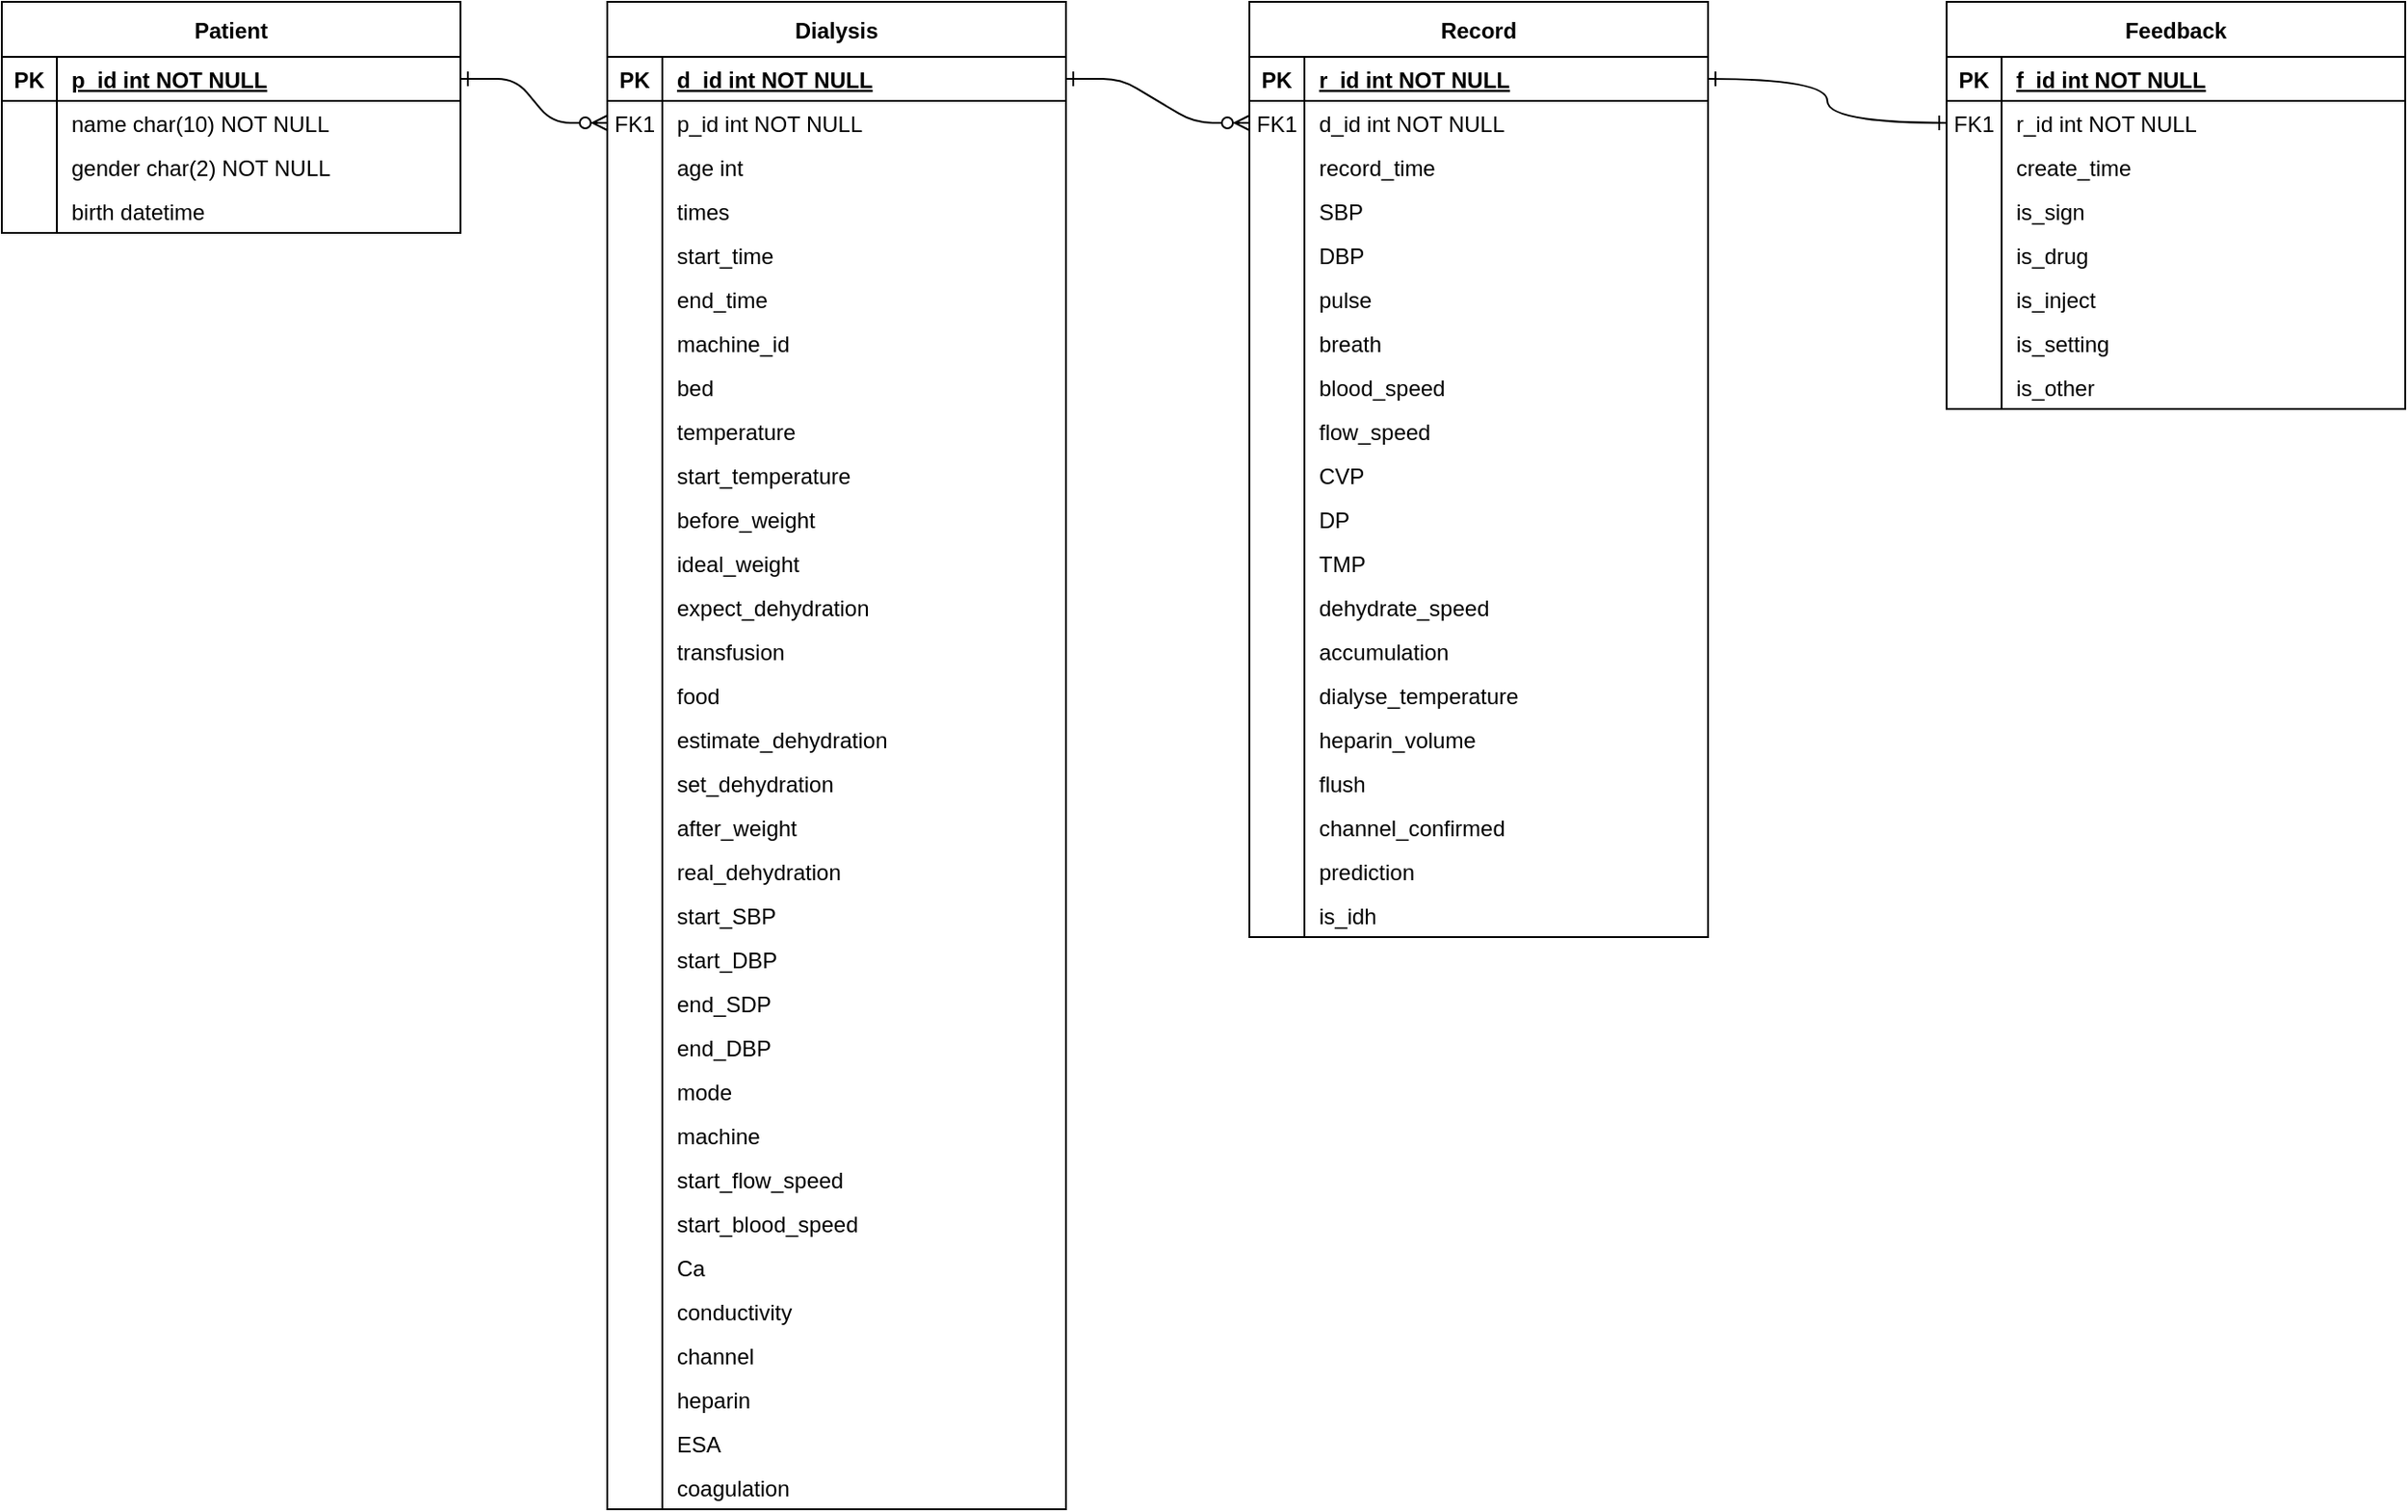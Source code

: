 <mxfile version="20.6.2" type="github">
  <diagram id="R2lEEEUBdFMjLlhIrx00" name="Page-1">
    <mxGraphModel dx="1375" dy="762" grid="0" gridSize="10" guides="1" tooltips="1" connect="1" arrows="1" fold="1" page="0" pageScale="1" pageWidth="1600" pageHeight="900" math="0" shadow="0" extFonts="Permanent Marker^https://fonts.googleapis.com/css?family=Permanent+Marker">
      <root>
        <mxCell id="0" />
        <mxCell id="1" parent="0" />
        <mxCell id="C-vyLk0tnHw3VtMMgP7b-1" value="" style="edgeStyle=entityRelationEdgeStyle;endArrow=ERzeroToMany;startArrow=ERone;endFill=1;startFill=0;" parent="1" source="C-vyLk0tnHw3VtMMgP7b-24" target="C-vyLk0tnHw3VtMMgP7b-6" edge="1">
          <mxGeometry width="100" height="100" relative="1" as="geometry">
            <mxPoint x="340" y="720" as="sourcePoint" />
            <mxPoint x="440" y="620" as="targetPoint" />
          </mxGeometry>
        </mxCell>
        <mxCell id="C-vyLk0tnHw3VtMMgP7b-2" value="Dialysis" style="shape=table;startSize=30;container=1;collapsible=1;childLayout=tableLayout;fixedRows=1;rowLines=0;fontStyle=1;align=center;resizeLast=1;" parent="1" vertex="1">
          <mxGeometry x="450" y="20" width="250" height="822" as="geometry" />
        </mxCell>
        <mxCell id="C-vyLk0tnHw3VtMMgP7b-3" value="" style="shape=partialRectangle;collapsible=0;dropTarget=0;pointerEvents=0;fillColor=none;points=[[0,0.5],[1,0.5]];portConstraint=eastwest;top=0;left=0;right=0;bottom=1;" parent="C-vyLk0tnHw3VtMMgP7b-2" vertex="1">
          <mxGeometry y="30" width="250" height="24" as="geometry" />
        </mxCell>
        <mxCell id="C-vyLk0tnHw3VtMMgP7b-4" value="PK" style="shape=partialRectangle;overflow=hidden;connectable=0;fillColor=none;top=0;left=0;bottom=0;right=0;fontStyle=1;" parent="C-vyLk0tnHw3VtMMgP7b-3" vertex="1">
          <mxGeometry width="30" height="24" as="geometry">
            <mxRectangle width="30" height="24" as="alternateBounds" />
          </mxGeometry>
        </mxCell>
        <mxCell id="C-vyLk0tnHw3VtMMgP7b-5" value="d_id int NOT NULL " style="shape=partialRectangle;overflow=hidden;connectable=0;fillColor=none;top=0;left=0;bottom=0;right=0;align=left;spacingLeft=6;fontStyle=5;" parent="C-vyLk0tnHw3VtMMgP7b-3" vertex="1">
          <mxGeometry x="30" width="220" height="24" as="geometry">
            <mxRectangle width="220" height="24" as="alternateBounds" />
          </mxGeometry>
        </mxCell>
        <mxCell id="C-vyLk0tnHw3VtMMgP7b-6" value="" style="shape=partialRectangle;collapsible=0;dropTarget=0;pointerEvents=0;fillColor=none;points=[[0,0.5],[1,0.5]];portConstraint=eastwest;top=0;left=0;right=0;bottom=0;" parent="C-vyLk0tnHw3VtMMgP7b-2" vertex="1">
          <mxGeometry y="54" width="250" height="24" as="geometry" />
        </mxCell>
        <mxCell id="C-vyLk0tnHw3VtMMgP7b-7" value="FK1" style="shape=partialRectangle;overflow=hidden;connectable=0;fillColor=none;top=0;left=0;bottom=0;right=0;" parent="C-vyLk0tnHw3VtMMgP7b-6" vertex="1">
          <mxGeometry width="30" height="24" as="geometry">
            <mxRectangle width="30" height="24" as="alternateBounds" />
          </mxGeometry>
        </mxCell>
        <mxCell id="C-vyLk0tnHw3VtMMgP7b-8" value="p_id int NOT NULL" style="shape=partialRectangle;overflow=hidden;connectable=0;fillColor=none;top=0;left=0;bottom=0;right=0;align=left;spacingLeft=6;" parent="C-vyLk0tnHw3VtMMgP7b-6" vertex="1">
          <mxGeometry x="30" width="220" height="24" as="geometry">
            <mxRectangle width="220" height="24" as="alternateBounds" />
          </mxGeometry>
        </mxCell>
        <mxCell id="IMvbSvwfr5HTmkwyU4gB-8" style="shape=partialRectangle;collapsible=0;dropTarget=0;pointerEvents=0;fillColor=none;points=[[0,0.5],[1,0.5]];portConstraint=eastwest;top=0;left=0;right=0;bottom=0;" parent="C-vyLk0tnHw3VtMMgP7b-2" vertex="1">
          <mxGeometry y="78" width="250" height="24" as="geometry" />
        </mxCell>
        <mxCell id="IMvbSvwfr5HTmkwyU4gB-9" style="shape=partialRectangle;overflow=hidden;connectable=0;fillColor=none;top=0;left=0;bottom=0;right=0;" parent="IMvbSvwfr5HTmkwyU4gB-8" vertex="1">
          <mxGeometry width="30" height="24" as="geometry">
            <mxRectangle width="30" height="24" as="alternateBounds" />
          </mxGeometry>
        </mxCell>
        <mxCell id="IMvbSvwfr5HTmkwyU4gB-10" value="age int" style="shape=partialRectangle;overflow=hidden;connectable=0;fillColor=none;top=0;left=0;bottom=0;right=0;align=left;spacingLeft=6;" parent="IMvbSvwfr5HTmkwyU4gB-8" vertex="1">
          <mxGeometry x="30" width="220" height="24" as="geometry">
            <mxRectangle width="220" height="24" as="alternateBounds" />
          </mxGeometry>
        </mxCell>
        <mxCell id="IMvbSvwfr5HTmkwyU4gB-11" style="shape=partialRectangle;collapsible=0;dropTarget=0;pointerEvents=0;fillColor=none;points=[[0,0.5],[1,0.5]];portConstraint=eastwest;top=0;left=0;right=0;bottom=0;" parent="C-vyLk0tnHw3VtMMgP7b-2" vertex="1">
          <mxGeometry y="102" width="250" height="24" as="geometry" />
        </mxCell>
        <mxCell id="IMvbSvwfr5HTmkwyU4gB-12" style="shape=partialRectangle;overflow=hidden;connectable=0;fillColor=none;top=0;left=0;bottom=0;right=0;" parent="IMvbSvwfr5HTmkwyU4gB-11" vertex="1">
          <mxGeometry width="30" height="24" as="geometry">
            <mxRectangle width="30" height="24" as="alternateBounds" />
          </mxGeometry>
        </mxCell>
        <mxCell id="IMvbSvwfr5HTmkwyU4gB-13" value="times" style="shape=partialRectangle;overflow=hidden;connectable=0;fillColor=none;top=0;left=0;bottom=0;right=0;align=left;spacingLeft=6;" parent="IMvbSvwfr5HTmkwyU4gB-11" vertex="1">
          <mxGeometry x="30" width="220" height="24" as="geometry">
            <mxRectangle width="220" height="24" as="alternateBounds" />
          </mxGeometry>
        </mxCell>
        <mxCell id="IMvbSvwfr5HTmkwyU4gB-14" style="shape=partialRectangle;collapsible=0;dropTarget=0;pointerEvents=0;fillColor=none;points=[[0,0.5],[1,0.5]];portConstraint=eastwest;top=0;left=0;right=0;bottom=0;" parent="C-vyLk0tnHw3VtMMgP7b-2" vertex="1">
          <mxGeometry y="126" width="250" height="24" as="geometry" />
        </mxCell>
        <mxCell id="IMvbSvwfr5HTmkwyU4gB-15" style="shape=partialRectangle;overflow=hidden;connectable=0;fillColor=none;top=0;left=0;bottom=0;right=0;" parent="IMvbSvwfr5HTmkwyU4gB-14" vertex="1">
          <mxGeometry width="30" height="24" as="geometry">
            <mxRectangle width="30" height="24" as="alternateBounds" />
          </mxGeometry>
        </mxCell>
        <mxCell id="IMvbSvwfr5HTmkwyU4gB-16" value="start_time" style="shape=partialRectangle;overflow=hidden;connectable=0;fillColor=none;top=0;left=0;bottom=0;right=0;align=left;spacingLeft=6;" parent="IMvbSvwfr5HTmkwyU4gB-14" vertex="1">
          <mxGeometry x="30" width="220" height="24" as="geometry">
            <mxRectangle width="220" height="24" as="alternateBounds" />
          </mxGeometry>
        </mxCell>
        <mxCell id="IMvbSvwfr5HTmkwyU4gB-17" style="shape=partialRectangle;collapsible=0;dropTarget=0;pointerEvents=0;fillColor=none;points=[[0,0.5],[1,0.5]];portConstraint=eastwest;top=0;left=0;right=0;bottom=0;" parent="C-vyLk0tnHw3VtMMgP7b-2" vertex="1">
          <mxGeometry y="150" width="250" height="24" as="geometry" />
        </mxCell>
        <mxCell id="IMvbSvwfr5HTmkwyU4gB-18" style="shape=partialRectangle;overflow=hidden;connectable=0;fillColor=none;top=0;left=0;bottom=0;right=0;" parent="IMvbSvwfr5HTmkwyU4gB-17" vertex="1">
          <mxGeometry width="30" height="24" as="geometry">
            <mxRectangle width="30" height="24" as="alternateBounds" />
          </mxGeometry>
        </mxCell>
        <mxCell id="IMvbSvwfr5HTmkwyU4gB-19" value="end_time" style="shape=partialRectangle;overflow=hidden;connectable=0;fillColor=none;top=0;left=0;bottom=0;right=0;align=left;spacingLeft=6;" parent="IMvbSvwfr5HTmkwyU4gB-17" vertex="1">
          <mxGeometry x="30" width="220" height="24" as="geometry">
            <mxRectangle width="220" height="24" as="alternateBounds" />
          </mxGeometry>
        </mxCell>
        <mxCell id="IMvbSvwfr5HTmkwyU4gB-44" style="shape=partialRectangle;collapsible=0;dropTarget=0;pointerEvents=0;fillColor=none;points=[[0,0.5],[1,0.5]];portConstraint=eastwest;top=0;left=0;right=0;bottom=0;" parent="C-vyLk0tnHw3VtMMgP7b-2" vertex="1">
          <mxGeometry y="174" width="250" height="24" as="geometry" />
        </mxCell>
        <mxCell id="IMvbSvwfr5HTmkwyU4gB-45" style="shape=partialRectangle;overflow=hidden;connectable=0;fillColor=none;top=0;left=0;bottom=0;right=0;" parent="IMvbSvwfr5HTmkwyU4gB-44" vertex="1">
          <mxGeometry width="30" height="24" as="geometry">
            <mxRectangle width="30" height="24" as="alternateBounds" />
          </mxGeometry>
        </mxCell>
        <mxCell id="IMvbSvwfr5HTmkwyU4gB-46" value="machine_id" style="shape=partialRectangle;overflow=hidden;connectable=0;fillColor=none;top=0;left=0;bottom=0;right=0;align=left;spacingLeft=6;" parent="IMvbSvwfr5HTmkwyU4gB-44" vertex="1">
          <mxGeometry x="30" width="220" height="24" as="geometry">
            <mxRectangle width="220" height="24" as="alternateBounds" />
          </mxGeometry>
        </mxCell>
        <mxCell id="IMvbSvwfr5HTmkwyU4gB-38" style="shape=partialRectangle;collapsible=0;dropTarget=0;pointerEvents=0;fillColor=none;points=[[0,0.5],[1,0.5]];portConstraint=eastwest;top=0;left=0;right=0;bottom=0;" parent="C-vyLk0tnHw3VtMMgP7b-2" vertex="1">
          <mxGeometry y="198" width="250" height="24" as="geometry" />
        </mxCell>
        <mxCell id="IMvbSvwfr5HTmkwyU4gB-39" style="shape=partialRectangle;overflow=hidden;connectable=0;fillColor=none;top=0;left=0;bottom=0;right=0;" parent="IMvbSvwfr5HTmkwyU4gB-38" vertex="1">
          <mxGeometry width="30" height="24" as="geometry">
            <mxRectangle width="30" height="24" as="alternateBounds" />
          </mxGeometry>
        </mxCell>
        <mxCell id="IMvbSvwfr5HTmkwyU4gB-40" value="bed" style="shape=partialRectangle;overflow=hidden;connectable=0;fillColor=none;top=0;left=0;bottom=0;right=0;align=left;spacingLeft=6;" parent="IMvbSvwfr5HTmkwyU4gB-38" vertex="1">
          <mxGeometry x="30" width="220" height="24" as="geometry">
            <mxRectangle width="220" height="24" as="alternateBounds" />
          </mxGeometry>
        </mxCell>
        <mxCell id="IMvbSvwfr5HTmkwyU4gB-35" style="shape=partialRectangle;collapsible=0;dropTarget=0;pointerEvents=0;fillColor=none;points=[[0,0.5],[1,0.5]];portConstraint=eastwest;top=0;left=0;right=0;bottom=0;" parent="C-vyLk0tnHw3VtMMgP7b-2" vertex="1">
          <mxGeometry y="222" width="250" height="24" as="geometry" />
        </mxCell>
        <mxCell id="IMvbSvwfr5HTmkwyU4gB-36" style="shape=partialRectangle;overflow=hidden;connectable=0;fillColor=none;top=0;left=0;bottom=0;right=0;" parent="IMvbSvwfr5HTmkwyU4gB-35" vertex="1">
          <mxGeometry width="30" height="24" as="geometry">
            <mxRectangle width="30" height="24" as="alternateBounds" />
          </mxGeometry>
        </mxCell>
        <mxCell id="IMvbSvwfr5HTmkwyU4gB-37" value="temperature" style="shape=partialRectangle;overflow=hidden;connectable=0;fillColor=none;top=0;left=0;bottom=0;right=0;align=left;spacingLeft=6;" parent="IMvbSvwfr5HTmkwyU4gB-35" vertex="1">
          <mxGeometry x="30" width="220" height="24" as="geometry">
            <mxRectangle width="220" height="24" as="alternateBounds" />
          </mxGeometry>
        </mxCell>
        <mxCell id="IMvbSvwfr5HTmkwyU4gB-32" style="shape=partialRectangle;collapsible=0;dropTarget=0;pointerEvents=0;fillColor=none;points=[[0,0.5],[1,0.5]];portConstraint=eastwest;top=0;left=0;right=0;bottom=0;" parent="C-vyLk0tnHw3VtMMgP7b-2" vertex="1">
          <mxGeometry y="246" width="250" height="24" as="geometry" />
        </mxCell>
        <mxCell id="IMvbSvwfr5HTmkwyU4gB-33" style="shape=partialRectangle;overflow=hidden;connectable=0;fillColor=none;top=0;left=0;bottom=0;right=0;" parent="IMvbSvwfr5HTmkwyU4gB-32" vertex="1">
          <mxGeometry width="30" height="24" as="geometry">
            <mxRectangle width="30" height="24" as="alternateBounds" />
          </mxGeometry>
        </mxCell>
        <mxCell id="IMvbSvwfr5HTmkwyU4gB-34" value="start_temperature" style="shape=partialRectangle;overflow=hidden;connectable=0;fillColor=none;top=0;left=0;bottom=0;right=0;align=left;spacingLeft=6;" parent="IMvbSvwfr5HTmkwyU4gB-32" vertex="1">
          <mxGeometry x="30" width="220" height="24" as="geometry">
            <mxRectangle width="220" height="24" as="alternateBounds" />
          </mxGeometry>
        </mxCell>
        <mxCell id="IMvbSvwfr5HTmkwyU4gB-29" style="shape=partialRectangle;collapsible=0;dropTarget=0;pointerEvents=0;fillColor=none;points=[[0,0.5],[1,0.5]];portConstraint=eastwest;top=0;left=0;right=0;bottom=0;" parent="C-vyLk0tnHw3VtMMgP7b-2" vertex="1">
          <mxGeometry y="270" width="250" height="24" as="geometry" />
        </mxCell>
        <mxCell id="IMvbSvwfr5HTmkwyU4gB-30" style="shape=partialRectangle;overflow=hidden;connectable=0;fillColor=none;top=0;left=0;bottom=0;right=0;" parent="IMvbSvwfr5HTmkwyU4gB-29" vertex="1">
          <mxGeometry width="30" height="24" as="geometry">
            <mxRectangle width="30" height="24" as="alternateBounds" />
          </mxGeometry>
        </mxCell>
        <mxCell id="IMvbSvwfr5HTmkwyU4gB-31" value="before_weight" style="shape=partialRectangle;overflow=hidden;connectable=0;fillColor=none;top=0;left=0;bottom=0;right=0;align=left;spacingLeft=6;" parent="IMvbSvwfr5HTmkwyU4gB-29" vertex="1">
          <mxGeometry x="30" width="220" height="24" as="geometry">
            <mxRectangle width="220" height="24" as="alternateBounds" />
          </mxGeometry>
        </mxCell>
        <mxCell id="IMvbSvwfr5HTmkwyU4gB-23" style="shape=partialRectangle;collapsible=0;dropTarget=0;pointerEvents=0;fillColor=none;points=[[0,0.5],[1,0.5]];portConstraint=eastwest;top=0;left=0;right=0;bottom=0;" parent="C-vyLk0tnHw3VtMMgP7b-2" vertex="1">
          <mxGeometry y="294" width="250" height="24" as="geometry" />
        </mxCell>
        <mxCell id="IMvbSvwfr5HTmkwyU4gB-24" style="shape=partialRectangle;overflow=hidden;connectable=0;fillColor=none;top=0;left=0;bottom=0;right=0;" parent="IMvbSvwfr5HTmkwyU4gB-23" vertex="1">
          <mxGeometry width="30" height="24" as="geometry">
            <mxRectangle width="30" height="24" as="alternateBounds" />
          </mxGeometry>
        </mxCell>
        <mxCell id="IMvbSvwfr5HTmkwyU4gB-25" value="ideal_weight" style="shape=partialRectangle;overflow=hidden;connectable=0;fillColor=none;top=0;left=0;bottom=0;right=0;align=left;spacingLeft=6;" parent="IMvbSvwfr5HTmkwyU4gB-23" vertex="1">
          <mxGeometry x="30" width="220" height="24" as="geometry">
            <mxRectangle width="220" height="24" as="alternateBounds" />
          </mxGeometry>
        </mxCell>
        <mxCell id="IMvbSvwfr5HTmkwyU4gB-47" style="shape=partialRectangle;collapsible=0;dropTarget=0;pointerEvents=0;fillColor=none;points=[[0,0.5],[1,0.5]];portConstraint=eastwest;top=0;left=0;right=0;bottom=0;" parent="C-vyLk0tnHw3VtMMgP7b-2" vertex="1">
          <mxGeometry y="318" width="250" height="24" as="geometry" />
        </mxCell>
        <mxCell id="IMvbSvwfr5HTmkwyU4gB-48" style="shape=partialRectangle;overflow=hidden;connectable=0;fillColor=none;top=0;left=0;bottom=0;right=0;" parent="IMvbSvwfr5HTmkwyU4gB-47" vertex="1">
          <mxGeometry width="30" height="24" as="geometry">
            <mxRectangle width="30" height="24" as="alternateBounds" />
          </mxGeometry>
        </mxCell>
        <mxCell id="IMvbSvwfr5HTmkwyU4gB-49" value="expect_dehydration" style="shape=partialRectangle;overflow=hidden;connectable=0;fillColor=none;top=0;left=0;bottom=0;right=0;align=left;spacingLeft=6;" parent="IMvbSvwfr5HTmkwyU4gB-47" vertex="1">
          <mxGeometry x="30" width="220" height="24" as="geometry">
            <mxRectangle width="220" height="24" as="alternateBounds" />
          </mxGeometry>
        </mxCell>
        <mxCell id="IMvbSvwfr5HTmkwyU4gB-50" style="shape=partialRectangle;collapsible=0;dropTarget=0;pointerEvents=0;fillColor=none;points=[[0,0.5],[1,0.5]];portConstraint=eastwest;top=0;left=0;right=0;bottom=0;" parent="C-vyLk0tnHw3VtMMgP7b-2" vertex="1">
          <mxGeometry y="342" width="250" height="24" as="geometry" />
        </mxCell>
        <mxCell id="IMvbSvwfr5HTmkwyU4gB-51" style="shape=partialRectangle;overflow=hidden;connectable=0;fillColor=none;top=0;left=0;bottom=0;right=0;" parent="IMvbSvwfr5HTmkwyU4gB-50" vertex="1">
          <mxGeometry width="30" height="24" as="geometry">
            <mxRectangle width="30" height="24" as="alternateBounds" />
          </mxGeometry>
        </mxCell>
        <mxCell id="IMvbSvwfr5HTmkwyU4gB-52" value="transfusion" style="shape=partialRectangle;overflow=hidden;connectable=0;fillColor=none;top=0;left=0;bottom=0;right=0;align=left;spacingLeft=6;" parent="IMvbSvwfr5HTmkwyU4gB-50" vertex="1">
          <mxGeometry x="30" width="220" height="24" as="geometry">
            <mxRectangle width="220" height="24" as="alternateBounds" />
          </mxGeometry>
        </mxCell>
        <mxCell id="IMvbSvwfr5HTmkwyU4gB-53" style="shape=partialRectangle;collapsible=0;dropTarget=0;pointerEvents=0;fillColor=none;points=[[0,0.5],[1,0.5]];portConstraint=eastwest;top=0;left=0;right=0;bottom=0;" parent="C-vyLk0tnHw3VtMMgP7b-2" vertex="1">
          <mxGeometry y="366" width="250" height="24" as="geometry" />
        </mxCell>
        <mxCell id="IMvbSvwfr5HTmkwyU4gB-54" style="shape=partialRectangle;overflow=hidden;connectable=0;fillColor=none;top=0;left=0;bottom=0;right=0;" parent="IMvbSvwfr5HTmkwyU4gB-53" vertex="1">
          <mxGeometry width="30" height="24" as="geometry">
            <mxRectangle width="30" height="24" as="alternateBounds" />
          </mxGeometry>
        </mxCell>
        <mxCell id="IMvbSvwfr5HTmkwyU4gB-55" value="food" style="shape=partialRectangle;overflow=hidden;connectable=0;fillColor=none;top=0;left=0;bottom=0;right=0;align=left;spacingLeft=6;" parent="IMvbSvwfr5HTmkwyU4gB-53" vertex="1">
          <mxGeometry x="30" width="220" height="24" as="geometry">
            <mxRectangle width="220" height="24" as="alternateBounds" />
          </mxGeometry>
        </mxCell>
        <mxCell id="IMvbSvwfr5HTmkwyU4gB-56" style="shape=partialRectangle;collapsible=0;dropTarget=0;pointerEvents=0;fillColor=none;points=[[0,0.5],[1,0.5]];portConstraint=eastwest;top=0;left=0;right=0;bottom=0;" parent="C-vyLk0tnHw3VtMMgP7b-2" vertex="1">
          <mxGeometry y="390" width="250" height="24" as="geometry" />
        </mxCell>
        <mxCell id="IMvbSvwfr5HTmkwyU4gB-57" style="shape=partialRectangle;overflow=hidden;connectable=0;fillColor=none;top=0;left=0;bottom=0;right=0;" parent="IMvbSvwfr5HTmkwyU4gB-56" vertex="1">
          <mxGeometry width="30" height="24" as="geometry">
            <mxRectangle width="30" height="24" as="alternateBounds" />
          </mxGeometry>
        </mxCell>
        <mxCell id="IMvbSvwfr5HTmkwyU4gB-58" value="estimate_dehydration" style="shape=partialRectangle;overflow=hidden;connectable=0;fillColor=none;top=0;left=0;bottom=0;right=0;align=left;spacingLeft=6;" parent="IMvbSvwfr5HTmkwyU4gB-56" vertex="1">
          <mxGeometry x="30" width="220" height="24" as="geometry">
            <mxRectangle width="220" height="24" as="alternateBounds" />
          </mxGeometry>
        </mxCell>
        <mxCell id="IMvbSvwfr5HTmkwyU4gB-59" style="shape=partialRectangle;collapsible=0;dropTarget=0;pointerEvents=0;fillColor=none;points=[[0,0.5],[1,0.5]];portConstraint=eastwest;top=0;left=0;right=0;bottom=0;" parent="C-vyLk0tnHw3VtMMgP7b-2" vertex="1">
          <mxGeometry y="414" width="250" height="24" as="geometry" />
        </mxCell>
        <mxCell id="IMvbSvwfr5HTmkwyU4gB-60" style="shape=partialRectangle;overflow=hidden;connectable=0;fillColor=none;top=0;left=0;bottom=0;right=0;" parent="IMvbSvwfr5HTmkwyU4gB-59" vertex="1">
          <mxGeometry width="30" height="24" as="geometry">
            <mxRectangle width="30" height="24" as="alternateBounds" />
          </mxGeometry>
        </mxCell>
        <mxCell id="IMvbSvwfr5HTmkwyU4gB-61" value="set_dehydration" style="shape=partialRectangle;overflow=hidden;connectable=0;fillColor=none;top=0;left=0;bottom=0;right=0;align=left;spacingLeft=6;" parent="IMvbSvwfr5HTmkwyU4gB-59" vertex="1">
          <mxGeometry x="30" width="220" height="24" as="geometry">
            <mxRectangle width="220" height="24" as="alternateBounds" />
          </mxGeometry>
        </mxCell>
        <mxCell id="IMvbSvwfr5HTmkwyU4gB-62" style="shape=partialRectangle;collapsible=0;dropTarget=0;pointerEvents=0;fillColor=none;points=[[0,0.5],[1,0.5]];portConstraint=eastwest;top=0;left=0;right=0;bottom=0;" parent="C-vyLk0tnHw3VtMMgP7b-2" vertex="1">
          <mxGeometry y="438" width="250" height="24" as="geometry" />
        </mxCell>
        <mxCell id="IMvbSvwfr5HTmkwyU4gB-63" style="shape=partialRectangle;overflow=hidden;connectable=0;fillColor=none;top=0;left=0;bottom=0;right=0;" parent="IMvbSvwfr5HTmkwyU4gB-62" vertex="1">
          <mxGeometry width="30" height="24" as="geometry">
            <mxRectangle width="30" height="24" as="alternateBounds" />
          </mxGeometry>
        </mxCell>
        <mxCell id="IMvbSvwfr5HTmkwyU4gB-64" value="after_weight" style="shape=partialRectangle;overflow=hidden;connectable=0;fillColor=none;top=0;left=0;bottom=0;right=0;align=left;spacingLeft=6;" parent="IMvbSvwfr5HTmkwyU4gB-62" vertex="1">
          <mxGeometry x="30" width="220" height="24" as="geometry">
            <mxRectangle width="220" height="24" as="alternateBounds" />
          </mxGeometry>
        </mxCell>
        <mxCell id="IMvbSvwfr5HTmkwyU4gB-26" style="shape=partialRectangle;collapsible=0;dropTarget=0;pointerEvents=0;fillColor=none;points=[[0,0.5],[1,0.5]];portConstraint=eastwest;top=0;left=0;right=0;bottom=0;" parent="C-vyLk0tnHw3VtMMgP7b-2" vertex="1">
          <mxGeometry y="462" width="250" height="24" as="geometry" />
        </mxCell>
        <mxCell id="IMvbSvwfr5HTmkwyU4gB-27" style="shape=partialRectangle;overflow=hidden;connectable=0;fillColor=none;top=0;left=0;bottom=0;right=0;" parent="IMvbSvwfr5HTmkwyU4gB-26" vertex="1">
          <mxGeometry width="30" height="24" as="geometry">
            <mxRectangle width="30" height="24" as="alternateBounds" />
          </mxGeometry>
        </mxCell>
        <mxCell id="IMvbSvwfr5HTmkwyU4gB-28" value="real_dehydration" style="shape=partialRectangle;overflow=hidden;connectable=0;fillColor=none;top=0;left=0;bottom=0;right=0;align=left;spacingLeft=6;" parent="IMvbSvwfr5HTmkwyU4gB-26" vertex="1">
          <mxGeometry x="30" width="220" height="24" as="geometry">
            <mxRectangle width="220" height="24" as="alternateBounds" />
          </mxGeometry>
        </mxCell>
        <mxCell id="IMvbSvwfr5HTmkwyU4gB-65" style="shape=partialRectangle;collapsible=0;dropTarget=0;pointerEvents=0;fillColor=none;points=[[0,0.5],[1,0.5]];portConstraint=eastwest;top=0;left=0;right=0;bottom=0;" parent="C-vyLk0tnHw3VtMMgP7b-2" vertex="1">
          <mxGeometry y="486" width="250" height="24" as="geometry" />
        </mxCell>
        <mxCell id="IMvbSvwfr5HTmkwyU4gB-66" style="shape=partialRectangle;overflow=hidden;connectable=0;fillColor=none;top=0;left=0;bottom=0;right=0;" parent="IMvbSvwfr5HTmkwyU4gB-65" vertex="1">
          <mxGeometry width="30" height="24" as="geometry">
            <mxRectangle width="30" height="24" as="alternateBounds" />
          </mxGeometry>
        </mxCell>
        <mxCell id="IMvbSvwfr5HTmkwyU4gB-67" value="start_SBP" style="shape=partialRectangle;overflow=hidden;connectable=0;fillColor=none;top=0;left=0;bottom=0;right=0;align=left;spacingLeft=6;" parent="IMvbSvwfr5HTmkwyU4gB-65" vertex="1">
          <mxGeometry x="30" width="220" height="24" as="geometry">
            <mxRectangle width="220" height="24" as="alternateBounds" />
          </mxGeometry>
        </mxCell>
        <mxCell id="IMvbSvwfr5HTmkwyU4gB-68" style="shape=partialRectangle;collapsible=0;dropTarget=0;pointerEvents=0;fillColor=none;points=[[0,0.5],[1,0.5]];portConstraint=eastwest;top=0;left=0;right=0;bottom=0;" parent="C-vyLk0tnHw3VtMMgP7b-2" vertex="1">
          <mxGeometry y="510" width="250" height="24" as="geometry" />
        </mxCell>
        <mxCell id="IMvbSvwfr5HTmkwyU4gB-69" style="shape=partialRectangle;overflow=hidden;connectable=0;fillColor=none;top=0;left=0;bottom=0;right=0;" parent="IMvbSvwfr5HTmkwyU4gB-68" vertex="1">
          <mxGeometry width="30" height="24" as="geometry">
            <mxRectangle width="30" height="24" as="alternateBounds" />
          </mxGeometry>
        </mxCell>
        <mxCell id="IMvbSvwfr5HTmkwyU4gB-70" value="start_DBP" style="shape=partialRectangle;overflow=hidden;connectable=0;fillColor=none;top=0;left=0;bottom=0;right=0;align=left;spacingLeft=6;" parent="IMvbSvwfr5HTmkwyU4gB-68" vertex="1">
          <mxGeometry x="30" width="220" height="24" as="geometry">
            <mxRectangle width="220" height="24" as="alternateBounds" />
          </mxGeometry>
        </mxCell>
        <mxCell id="IMvbSvwfr5HTmkwyU4gB-20" style="shape=partialRectangle;collapsible=0;dropTarget=0;pointerEvents=0;fillColor=none;points=[[0,0.5],[1,0.5]];portConstraint=eastwest;top=0;left=0;right=0;bottom=0;" parent="C-vyLk0tnHw3VtMMgP7b-2" vertex="1">
          <mxGeometry y="534" width="250" height="24" as="geometry" />
        </mxCell>
        <mxCell id="IMvbSvwfr5HTmkwyU4gB-21" style="shape=partialRectangle;overflow=hidden;connectable=0;fillColor=none;top=0;left=0;bottom=0;right=0;" parent="IMvbSvwfr5HTmkwyU4gB-20" vertex="1">
          <mxGeometry width="30" height="24" as="geometry">
            <mxRectangle width="30" height="24" as="alternateBounds" />
          </mxGeometry>
        </mxCell>
        <mxCell id="IMvbSvwfr5HTmkwyU4gB-22" value="end_SDP" style="shape=partialRectangle;overflow=hidden;connectable=0;fillColor=none;top=0;left=0;bottom=0;right=0;align=left;spacingLeft=6;" parent="IMvbSvwfr5HTmkwyU4gB-20" vertex="1">
          <mxGeometry x="30" width="220" height="24" as="geometry">
            <mxRectangle width="220" height="24" as="alternateBounds" />
          </mxGeometry>
        </mxCell>
        <mxCell id="IMvbSvwfr5HTmkwyU4gB-95" style="shape=partialRectangle;collapsible=0;dropTarget=0;pointerEvents=0;fillColor=none;points=[[0,0.5],[1,0.5]];portConstraint=eastwest;top=0;left=0;right=0;bottom=0;" parent="C-vyLk0tnHw3VtMMgP7b-2" vertex="1">
          <mxGeometry y="558" width="250" height="24" as="geometry" />
        </mxCell>
        <mxCell id="IMvbSvwfr5HTmkwyU4gB-96" style="shape=partialRectangle;overflow=hidden;connectable=0;fillColor=none;top=0;left=0;bottom=0;right=0;" parent="IMvbSvwfr5HTmkwyU4gB-95" vertex="1">
          <mxGeometry width="30" height="24" as="geometry">
            <mxRectangle width="30" height="24" as="alternateBounds" />
          </mxGeometry>
        </mxCell>
        <mxCell id="IMvbSvwfr5HTmkwyU4gB-97" value="end_DBP" style="shape=partialRectangle;overflow=hidden;connectable=0;fillColor=none;top=0;left=0;bottom=0;right=0;align=left;spacingLeft=6;" parent="IMvbSvwfr5HTmkwyU4gB-95" vertex="1">
          <mxGeometry x="30" width="220" height="24" as="geometry">
            <mxRectangle width="220" height="24" as="alternateBounds" />
          </mxGeometry>
        </mxCell>
        <mxCell id="IMvbSvwfr5HTmkwyU4gB-92" style="shape=partialRectangle;collapsible=0;dropTarget=0;pointerEvents=0;fillColor=none;points=[[0,0.5],[1,0.5]];portConstraint=eastwest;top=0;left=0;right=0;bottom=0;" parent="C-vyLk0tnHw3VtMMgP7b-2" vertex="1">
          <mxGeometry y="582" width="250" height="24" as="geometry" />
        </mxCell>
        <mxCell id="IMvbSvwfr5HTmkwyU4gB-93" style="shape=partialRectangle;overflow=hidden;connectable=0;fillColor=none;top=0;left=0;bottom=0;right=0;" parent="IMvbSvwfr5HTmkwyU4gB-92" vertex="1">
          <mxGeometry width="30" height="24" as="geometry">
            <mxRectangle width="30" height="24" as="alternateBounds" />
          </mxGeometry>
        </mxCell>
        <mxCell id="IMvbSvwfr5HTmkwyU4gB-94" value="mode" style="shape=partialRectangle;overflow=hidden;connectable=0;fillColor=none;top=0;left=0;bottom=0;right=0;align=left;spacingLeft=6;" parent="IMvbSvwfr5HTmkwyU4gB-92" vertex="1">
          <mxGeometry x="30" width="220" height="24" as="geometry">
            <mxRectangle width="220" height="24" as="alternateBounds" />
          </mxGeometry>
        </mxCell>
        <mxCell id="IMvbSvwfr5HTmkwyU4gB-89" style="shape=partialRectangle;collapsible=0;dropTarget=0;pointerEvents=0;fillColor=none;points=[[0,0.5],[1,0.5]];portConstraint=eastwest;top=0;left=0;right=0;bottom=0;" parent="C-vyLk0tnHw3VtMMgP7b-2" vertex="1">
          <mxGeometry y="606" width="250" height="24" as="geometry" />
        </mxCell>
        <mxCell id="IMvbSvwfr5HTmkwyU4gB-90" style="shape=partialRectangle;overflow=hidden;connectable=0;fillColor=none;top=0;left=0;bottom=0;right=0;" parent="IMvbSvwfr5HTmkwyU4gB-89" vertex="1">
          <mxGeometry width="30" height="24" as="geometry">
            <mxRectangle width="30" height="24" as="alternateBounds" />
          </mxGeometry>
        </mxCell>
        <mxCell id="IMvbSvwfr5HTmkwyU4gB-91" value="machine" style="shape=partialRectangle;overflow=hidden;connectable=0;fillColor=none;top=0;left=0;bottom=0;right=0;align=left;spacingLeft=6;" parent="IMvbSvwfr5HTmkwyU4gB-89" vertex="1">
          <mxGeometry x="30" width="220" height="24" as="geometry">
            <mxRectangle width="220" height="24" as="alternateBounds" />
          </mxGeometry>
        </mxCell>
        <mxCell id="IMvbSvwfr5HTmkwyU4gB-86" style="shape=partialRectangle;collapsible=0;dropTarget=0;pointerEvents=0;fillColor=none;points=[[0,0.5],[1,0.5]];portConstraint=eastwest;top=0;left=0;right=0;bottom=0;" parent="C-vyLk0tnHw3VtMMgP7b-2" vertex="1">
          <mxGeometry y="630" width="250" height="24" as="geometry" />
        </mxCell>
        <mxCell id="IMvbSvwfr5HTmkwyU4gB-87" style="shape=partialRectangle;overflow=hidden;connectable=0;fillColor=none;top=0;left=0;bottom=0;right=0;" parent="IMvbSvwfr5HTmkwyU4gB-86" vertex="1">
          <mxGeometry width="30" height="24" as="geometry">
            <mxRectangle width="30" height="24" as="alternateBounds" />
          </mxGeometry>
        </mxCell>
        <mxCell id="IMvbSvwfr5HTmkwyU4gB-88" value="start_flow_speed" style="shape=partialRectangle;overflow=hidden;connectable=0;fillColor=none;top=0;left=0;bottom=0;right=0;align=left;spacingLeft=6;" parent="IMvbSvwfr5HTmkwyU4gB-86" vertex="1">
          <mxGeometry x="30" width="220" height="24" as="geometry">
            <mxRectangle width="220" height="24" as="alternateBounds" />
          </mxGeometry>
        </mxCell>
        <mxCell id="IMvbSvwfr5HTmkwyU4gB-83" style="shape=partialRectangle;collapsible=0;dropTarget=0;pointerEvents=0;fillColor=none;points=[[0,0.5],[1,0.5]];portConstraint=eastwest;top=0;left=0;right=0;bottom=0;" parent="C-vyLk0tnHw3VtMMgP7b-2" vertex="1">
          <mxGeometry y="654" width="250" height="24" as="geometry" />
        </mxCell>
        <mxCell id="IMvbSvwfr5HTmkwyU4gB-84" style="shape=partialRectangle;overflow=hidden;connectable=0;fillColor=none;top=0;left=0;bottom=0;right=0;" parent="IMvbSvwfr5HTmkwyU4gB-83" vertex="1">
          <mxGeometry width="30" height="24" as="geometry">
            <mxRectangle width="30" height="24" as="alternateBounds" />
          </mxGeometry>
        </mxCell>
        <mxCell id="IMvbSvwfr5HTmkwyU4gB-85" value="start_blood_speed" style="shape=partialRectangle;overflow=hidden;connectable=0;fillColor=none;top=0;left=0;bottom=0;right=0;align=left;spacingLeft=6;" parent="IMvbSvwfr5HTmkwyU4gB-83" vertex="1">
          <mxGeometry x="30" width="220" height="24" as="geometry">
            <mxRectangle width="220" height="24" as="alternateBounds" />
          </mxGeometry>
        </mxCell>
        <mxCell id="IMvbSvwfr5HTmkwyU4gB-80" style="shape=partialRectangle;collapsible=0;dropTarget=0;pointerEvents=0;fillColor=none;points=[[0,0.5],[1,0.5]];portConstraint=eastwest;top=0;left=0;right=0;bottom=0;" parent="C-vyLk0tnHw3VtMMgP7b-2" vertex="1">
          <mxGeometry y="678" width="250" height="24" as="geometry" />
        </mxCell>
        <mxCell id="IMvbSvwfr5HTmkwyU4gB-81" style="shape=partialRectangle;overflow=hidden;connectable=0;fillColor=none;top=0;left=0;bottom=0;right=0;" parent="IMvbSvwfr5HTmkwyU4gB-80" vertex="1">
          <mxGeometry width="30" height="24" as="geometry">
            <mxRectangle width="30" height="24" as="alternateBounds" />
          </mxGeometry>
        </mxCell>
        <mxCell id="IMvbSvwfr5HTmkwyU4gB-82" value="Ca" style="shape=partialRectangle;overflow=hidden;connectable=0;fillColor=none;top=0;left=0;bottom=0;right=0;align=left;spacingLeft=6;" parent="IMvbSvwfr5HTmkwyU4gB-80" vertex="1">
          <mxGeometry x="30" width="220" height="24" as="geometry">
            <mxRectangle width="220" height="24" as="alternateBounds" />
          </mxGeometry>
        </mxCell>
        <mxCell id="IMvbSvwfr5HTmkwyU4gB-107" style="shape=partialRectangle;collapsible=0;dropTarget=0;pointerEvents=0;fillColor=none;points=[[0,0.5],[1,0.5]];portConstraint=eastwest;top=0;left=0;right=0;bottom=0;" parent="C-vyLk0tnHw3VtMMgP7b-2" vertex="1">
          <mxGeometry y="702" width="250" height="24" as="geometry" />
        </mxCell>
        <mxCell id="IMvbSvwfr5HTmkwyU4gB-108" style="shape=partialRectangle;overflow=hidden;connectable=0;fillColor=none;top=0;left=0;bottom=0;right=0;" parent="IMvbSvwfr5HTmkwyU4gB-107" vertex="1">
          <mxGeometry width="30" height="24" as="geometry">
            <mxRectangle width="30" height="24" as="alternateBounds" />
          </mxGeometry>
        </mxCell>
        <mxCell id="IMvbSvwfr5HTmkwyU4gB-109" value="conductivity" style="shape=partialRectangle;overflow=hidden;connectable=0;fillColor=none;top=0;left=0;bottom=0;right=0;align=left;spacingLeft=6;" parent="IMvbSvwfr5HTmkwyU4gB-107" vertex="1">
          <mxGeometry x="30" width="220" height="24" as="geometry">
            <mxRectangle width="220" height="24" as="alternateBounds" />
          </mxGeometry>
        </mxCell>
        <mxCell id="IMvbSvwfr5HTmkwyU4gB-104" style="shape=partialRectangle;collapsible=0;dropTarget=0;pointerEvents=0;fillColor=none;points=[[0,0.5],[1,0.5]];portConstraint=eastwest;top=0;left=0;right=0;bottom=0;" parent="C-vyLk0tnHw3VtMMgP7b-2" vertex="1">
          <mxGeometry y="726" width="250" height="24" as="geometry" />
        </mxCell>
        <mxCell id="IMvbSvwfr5HTmkwyU4gB-105" style="shape=partialRectangle;overflow=hidden;connectable=0;fillColor=none;top=0;left=0;bottom=0;right=0;" parent="IMvbSvwfr5HTmkwyU4gB-104" vertex="1">
          <mxGeometry width="30" height="24" as="geometry">
            <mxRectangle width="30" height="24" as="alternateBounds" />
          </mxGeometry>
        </mxCell>
        <mxCell id="IMvbSvwfr5HTmkwyU4gB-106" value="channel" style="shape=partialRectangle;overflow=hidden;connectable=0;fillColor=none;top=0;left=0;bottom=0;right=0;align=left;spacingLeft=6;" parent="IMvbSvwfr5HTmkwyU4gB-104" vertex="1">
          <mxGeometry x="30" width="220" height="24" as="geometry">
            <mxRectangle width="220" height="24" as="alternateBounds" />
          </mxGeometry>
        </mxCell>
        <mxCell id="IMvbSvwfr5HTmkwyU4gB-101" style="shape=partialRectangle;collapsible=0;dropTarget=0;pointerEvents=0;fillColor=none;points=[[0,0.5],[1,0.5]];portConstraint=eastwest;top=0;left=0;right=0;bottom=0;" parent="C-vyLk0tnHw3VtMMgP7b-2" vertex="1">
          <mxGeometry y="750" width="250" height="24" as="geometry" />
        </mxCell>
        <mxCell id="IMvbSvwfr5HTmkwyU4gB-102" style="shape=partialRectangle;overflow=hidden;connectable=0;fillColor=none;top=0;left=0;bottom=0;right=0;" parent="IMvbSvwfr5HTmkwyU4gB-101" vertex="1">
          <mxGeometry width="30" height="24" as="geometry">
            <mxRectangle width="30" height="24" as="alternateBounds" />
          </mxGeometry>
        </mxCell>
        <mxCell id="IMvbSvwfr5HTmkwyU4gB-103" value="heparin" style="shape=partialRectangle;overflow=hidden;connectable=0;fillColor=none;top=0;left=0;bottom=0;right=0;align=left;spacingLeft=6;" parent="IMvbSvwfr5HTmkwyU4gB-101" vertex="1">
          <mxGeometry x="30" width="220" height="24" as="geometry">
            <mxRectangle width="220" height="24" as="alternateBounds" />
          </mxGeometry>
        </mxCell>
        <mxCell id="IMvbSvwfr5HTmkwyU4gB-98" style="shape=partialRectangle;collapsible=0;dropTarget=0;pointerEvents=0;fillColor=none;points=[[0,0.5],[1,0.5]];portConstraint=eastwest;top=0;left=0;right=0;bottom=0;" parent="C-vyLk0tnHw3VtMMgP7b-2" vertex="1">
          <mxGeometry y="774" width="250" height="24" as="geometry" />
        </mxCell>
        <mxCell id="IMvbSvwfr5HTmkwyU4gB-99" style="shape=partialRectangle;overflow=hidden;connectable=0;fillColor=none;top=0;left=0;bottom=0;right=0;" parent="IMvbSvwfr5HTmkwyU4gB-98" vertex="1">
          <mxGeometry width="30" height="24" as="geometry">
            <mxRectangle width="30" height="24" as="alternateBounds" />
          </mxGeometry>
        </mxCell>
        <mxCell id="IMvbSvwfr5HTmkwyU4gB-100" value="ESA" style="shape=partialRectangle;overflow=hidden;connectable=0;fillColor=none;top=0;left=0;bottom=0;right=0;align=left;spacingLeft=6;" parent="IMvbSvwfr5HTmkwyU4gB-98" vertex="1">
          <mxGeometry x="30" width="220" height="24" as="geometry">
            <mxRectangle width="220" height="24" as="alternateBounds" />
          </mxGeometry>
        </mxCell>
        <mxCell id="IMvbSvwfr5HTmkwyU4gB-77" style="shape=partialRectangle;collapsible=0;dropTarget=0;pointerEvents=0;fillColor=none;points=[[0,0.5],[1,0.5]];portConstraint=eastwest;top=0;left=0;right=0;bottom=0;" parent="C-vyLk0tnHw3VtMMgP7b-2" vertex="1">
          <mxGeometry y="798" width="250" height="24" as="geometry" />
        </mxCell>
        <mxCell id="IMvbSvwfr5HTmkwyU4gB-78" style="shape=partialRectangle;overflow=hidden;connectable=0;fillColor=none;top=0;left=0;bottom=0;right=0;" parent="IMvbSvwfr5HTmkwyU4gB-77" vertex="1">
          <mxGeometry width="30" height="24" as="geometry">
            <mxRectangle width="30" height="24" as="alternateBounds" />
          </mxGeometry>
        </mxCell>
        <mxCell id="IMvbSvwfr5HTmkwyU4gB-79" value="coagulation" style="shape=partialRectangle;overflow=hidden;connectable=0;fillColor=none;top=0;left=0;bottom=0;right=0;align=left;spacingLeft=6;" parent="IMvbSvwfr5HTmkwyU4gB-77" vertex="1">
          <mxGeometry x="30" width="220" height="24" as="geometry">
            <mxRectangle width="220" height="24" as="alternateBounds" />
          </mxGeometry>
        </mxCell>
        <mxCell id="C-vyLk0tnHw3VtMMgP7b-23" value="Patient" style="shape=table;startSize=30;container=1;collapsible=1;childLayout=tableLayout;fixedRows=1;rowLines=0;fontStyle=1;align=center;resizeLast=1;" parent="1" vertex="1">
          <mxGeometry x="120" y="20" width="250" height="126" as="geometry" />
        </mxCell>
        <mxCell id="C-vyLk0tnHw3VtMMgP7b-24" value="" style="shape=partialRectangle;collapsible=0;dropTarget=0;pointerEvents=0;fillColor=none;points=[[0,0.5],[1,0.5]];portConstraint=eastwest;top=0;left=0;right=0;bottom=1;" parent="C-vyLk0tnHw3VtMMgP7b-23" vertex="1">
          <mxGeometry y="30" width="250" height="24" as="geometry" />
        </mxCell>
        <mxCell id="C-vyLk0tnHw3VtMMgP7b-25" value="PK" style="shape=partialRectangle;overflow=hidden;connectable=0;fillColor=none;top=0;left=0;bottom=0;right=0;fontStyle=1;" parent="C-vyLk0tnHw3VtMMgP7b-24" vertex="1">
          <mxGeometry width="30" height="24" as="geometry">
            <mxRectangle width="30" height="24" as="alternateBounds" />
          </mxGeometry>
        </mxCell>
        <mxCell id="C-vyLk0tnHw3VtMMgP7b-26" value="p_id int NOT NULL " style="shape=partialRectangle;overflow=hidden;connectable=0;fillColor=none;top=0;left=0;bottom=0;right=0;align=left;spacingLeft=6;fontStyle=5;" parent="C-vyLk0tnHw3VtMMgP7b-24" vertex="1">
          <mxGeometry x="30" width="220" height="24" as="geometry">
            <mxRectangle width="220" height="24" as="alternateBounds" />
          </mxGeometry>
        </mxCell>
        <mxCell id="C-vyLk0tnHw3VtMMgP7b-27" value="" style="shape=partialRectangle;collapsible=0;dropTarget=0;pointerEvents=0;fillColor=none;points=[[0,0.5],[1,0.5]];portConstraint=eastwest;top=0;left=0;right=0;bottom=0;" parent="C-vyLk0tnHw3VtMMgP7b-23" vertex="1">
          <mxGeometry y="54" width="250" height="24" as="geometry" />
        </mxCell>
        <mxCell id="C-vyLk0tnHw3VtMMgP7b-28" value="" style="shape=partialRectangle;overflow=hidden;connectable=0;fillColor=none;top=0;left=0;bottom=0;right=0;" parent="C-vyLk0tnHw3VtMMgP7b-27" vertex="1">
          <mxGeometry width="30" height="24" as="geometry">
            <mxRectangle width="30" height="24" as="alternateBounds" />
          </mxGeometry>
        </mxCell>
        <mxCell id="C-vyLk0tnHw3VtMMgP7b-29" value="name char(10) NOT NULL" style="shape=partialRectangle;overflow=hidden;connectable=0;fillColor=none;top=0;left=0;bottom=0;right=0;align=left;spacingLeft=6;" parent="C-vyLk0tnHw3VtMMgP7b-27" vertex="1">
          <mxGeometry x="30" width="220" height="24" as="geometry">
            <mxRectangle width="220" height="24" as="alternateBounds" />
          </mxGeometry>
        </mxCell>
        <mxCell id="Vpzei2OmRkOJ_GHa0-y--164" style="shape=partialRectangle;collapsible=0;dropTarget=0;pointerEvents=0;fillColor=none;points=[[0,0.5],[1,0.5]];portConstraint=eastwest;top=0;left=0;right=0;bottom=0;" parent="C-vyLk0tnHw3VtMMgP7b-23" vertex="1">
          <mxGeometry y="78" width="250" height="24" as="geometry" />
        </mxCell>
        <mxCell id="Vpzei2OmRkOJ_GHa0-y--165" style="shape=partialRectangle;overflow=hidden;connectable=0;fillColor=none;top=0;left=0;bottom=0;right=0;" parent="Vpzei2OmRkOJ_GHa0-y--164" vertex="1">
          <mxGeometry width="30" height="24" as="geometry">
            <mxRectangle width="30" height="24" as="alternateBounds" />
          </mxGeometry>
        </mxCell>
        <mxCell id="Vpzei2OmRkOJ_GHa0-y--166" value="gender char(2) NOT NULL" style="shape=partialRectangle;overflow=hidden;connectable=0;fillColor=none;top=0;left=0;bottom=0;right=0;align=left;spacingLeft=6;" parent="Vpzei2OmRkOJ_GHa0-y--164" vertex="1">
          <mxGeometry x="30" width="220" height="24" as="geometry">
            <mxRectangle width="220" height="24" as="alternateBounds" />
          </mxGeometry>
        </mxCell>
        <mxCell id="Vpzei2OmRkOJ_GHa0-y--161" style="shape=partialRectangle;collapsible=0;dropTarget=0;pointerEvents=0;fillColor=none;points=[[0,0.5],[1,0.5]];portConstraint=eastwest;top=0;left=0;right=0;bottom=0;" parent="C-vyLk0tnHw3VtMMgP7b-23" vertex="1">
          <mxGeometry y="102" width="250" height="24" as="geometry" />
        </mxCell>
        <mxCell id="Vpzei2OmRkOJ_GHa0-y--162" style="shape=partialRectangle;overflow=hidden;connectable=0;fillColor=none;top=0;left=0;bottom=0;right=0;" parent="Vpzei2OmRkOJ_GHa0-y--161" vertex="1">
          <mxGeometry width="30" height="24" as="geometry">
            <mxRectangle width="30" height="24" as="alternateBounds" />
          </mxGeometry>
        </mxCell>
        <mxCell id="Vpzei2OmRkOJ_GHa0-y--163" value="birth datetime" style="shape=partialRectangle;overflow=hidden;connectable=0;fillColor=none;top=0;left=0;bottom=0;right=0;align=left;spacingLeft=6;" parent="Vpzei2OmRkOJ_GHa0-y--161" vertex="1">
          <mxGeometry x="30" width="220" height="24" as="geometry">
            <mxRectangle width="220" height="24" as="alternateBounds" />
          </mxGeometry>
        </mxCell>
        <mxCell id="Vpzei2OmRkOJ_GHa0-y--1" value="Record" style="shape=table;startSize=30;container=1;collapsible=1;childLayout=tableLayout;fixedRows=1;rowLines=0;fontStyle=1;align=center;resizeLast=1;" parent="1" vertex="1">
          <mxGeometry x="800" y="20" width="250" height="510" as="geometry" />
        </mxCell>
        <mxCell id="Vpzei2OmRkOJ_GHa0-y--2" value="" style="shape=partialRectangle;collapsible=0;dropTarget=0;pointerEvents=0;fillColor=none;points=[[0,0.5],[1,0.5]];portConstraint=eastwest;top=0;left=0;right=0;bottom=1;" parent="Vpzei2OmRkOJ_GHa0-y--1" vertex="1">
          <mxGeometry y="30" width="250" height="24" as="geometry" />
        </mxCell>
        <mxCell id="Vpzei2OmRkOJ_GHa0-y--3" value="PK" style="shape=partialRectangle;overflow=hidden;connectable=0;fillColor=none;top=0;left=0;bottom=0;right=0;fontStyle=1;" parent="Vpzei2OmRkOJ_GHa0-y--2" vertex="1">
          <mxGeometry width="30" height="24" as="geometry">
            <mxRectangle width="30" height="24" as="alternateBounds" />
          </mxGeometry>
        </mxCell>
        <mxCell id="Vpzei2OmRkOJ_GHa0-y--4" value="r_id int NOT NULL " style="shape=partialRectangle;overflow=hidden;connectable=0;fillColor=none;top=0;left=0;bottom=0;right=0;align=left;spacingLeft=6;fontStyle=5;" parent="Vpzei2OmRkOJ_GHa0-y--2" vertex="1">
          <mxGeometry x="30" width="220" height="24" as="geometry">
            <mxRectangle width="220" height="24" as="alternateBounds" />
          </mxGeometry>
        </mxCell>
        <mxCell id="Vpzei2OmRkOJ_GHa0-y--5" value="" style="shape=partialRectangle;collapsible=0;dropTarget=0;pointerEvents=0;fillColor=none;points=[[0,0.5],[1,0.5]];portConstraint=eastwest;top=0;left=0;right=0;bottom=0;" parent="Vpzei2OmRkOJ_GHa0-y--1" vertex="1">
          <mxGeometry y="54" width="250" height="24" as="geometry" />
        </mxCell>
        <mxCell id="Vpzei2OmRkOJ_GHa0-y--6" value="FK1" style="shape=partialRectangle;overflow=hidden;connectable=0;fillColor=none;top=0;left=0;bottom=0;right=0;" parent="Vpzei2OmRkOJ_GHa0-y--5" vertex="1">
          <mxGeometry width="30" height="24" as="geometry">
            <mxRectangle width="30" height="24" as="alternateBounds" />
          </mxGeometry>
        </mxCell>
        <mxCell id="Vpzei2OmRkOJ_GHa0-y--7" value="d_id int NOT NULL" style="shape=partialRectangle;overflow=hidden;connectable=0;fillColor=none;top=0;left=0;bottom=0;right=0;align=left;spacingLeft=6;" parent="Vpzei2OmRkOJ_GHa0-y--5" vertex="1">
          <mxGeometry x="30" width="220" height="24" as="geometry">
            <mxRectangle width="220" height="24" as="alternateBounds" />
          </mxGeometry>
        </mxCell>
        <mxCell id="Vpzei2OmRkOJ_GHa0-y--29" style="shape=partialRectangle;collapsible=0;dropTarget=0;pointerEvents=0;fillColor=none;points=[[0,0.5],[1,0.5]];portConstraint=eastwest;top=0;left=0;right=0;bottom=0;" parent="Vpzei2OmRkOJ_GHa0-y--1" vertex="1">
          <mxGeometry y="78" width="250" height="24" as="geometry" />
        </mxCell>
        <mxCell id="Vpzei2OmRkOJ_GHa0-y--30" style="shape=partialRectangle;overflow=hidden;connectable=0;fillColor=none;top=0;left=0;bottom=0;right=0;" parent="Vpzei2OmRkOJ_GHa0-y--29" vertex="1">
          <mxGeometry width="30" height="24" as="geometry">
            <mxRectangle width="30" height="24" as="alternateBounds" />
          </mxGeometry>
        </mxCell>
        <mxCell id="Vpzei2OmRkOJ_GHa0-y--31" value="record_time" style="shape=partialRectangle;overflow=hidden;connectable=0;fillColor=none;top=0;left=0;bottom=0;right=0;align=left;spacingLeft=6;" parent="Vpzei2OmRkOJ_GHa0-y--29" vertex="1">
          <mxGeometry x="30" width="220" height="24" as="geometry">
            <mxRectangle width="220" height="24" as="alternateBounds" />
          </mxGeometry>
        </mxCell>
        <mxCell id="Vpzei2OmRkOJ_GHa0-y--113" style="shape=partialRectangle;collapsible=0;dropTarget=0;pointerEvents=0;fillColor=none;points=[[0,0.5],[1,0.5]];portConstraint=eastwest;top=0;left=0;right=0;bottom=0;" parent="Vpzei2OmRkOJ_GHa0-y--1" vertex="1">
          <mxGeometry y="102" width="250" height="24" as="geometry" />
        </mxCell>
        <mxCell id="Vpzei2OmRkOJ_GHa0-y--114" style="shape=partialRectangle;overflow=hidden;connectable=0;fillColor=none;top=0;left=0;bottom=0;right=0;" parent="Vpzei2OmRkOJ_GHa0-y--113" vertex="1">
          <mxGeometry width="30" height="24" as="geometry">
            <mxRectangle width="30" height="24" as="alternateBounds" />
          </mxGeometry>
        </mxCell>
        <mxCell id="Vpzei2OmRkOJ_GHa0-y--115" value="SBP" style="shape=partialRectangle;overflow=hidden;connectable=0;fillColor=none;top=0;left=0;bottom=0;right=0;align=left;spacingLeft=6;" parent="Vpzei2OmRkOJ_GHa0-y--113" vertex="1">
          <mxGeometry x="30" width="220" height="24" as="geometry">
            <mxRectangle width="220" height="24" as="alternateBounds" />
          </mxGeometry>
        </mxCell>
        <mxCell id="Vpzei2OmRkOJ_GHa0-y--116" style="shape=partialRectangle;collapsible=0;dropTarget=0;pointerEvents=0;fillColor=none;points=[[0,0.5],[1,0.5]];portConstraint=eastwest;top=0;left=0;right=0;bottom=0;" parent="Vpzei2OmRkOJ_GHa0-y--1" vertex="1">
          <mxGeometry y="126" width="250" height="24" as="geometry" />
        </mxCell>
        <mxCell id="Vpzei2OmRkOJ_GHa0-y--117" style="shape=partialRectangle;overflow=hidden;connectable=0;fillColor=none;top=0;left=0;bottom=0;right=0;" parent="Vpzei2OmRkOJ_GHa0-y--116" vertex="1">
          <mxGeometry width="30" height="24" as="geometry">
            <mxRectangle width="30" height="24" as="alternateBounds" />
          </mxGeometry>
        </mxCell>
        <mxCell id="Vpzei2OmRkOJ_GHa0-y--118" value="DBP" style="shape=partialRectangle;overflow=hidden;connectable=0;fillColor=none;top=0;left=0;bottom=0;right=0;align=left;spacingLeft=6;" parent="Vpzei2OmRkOJ_GHa0-y--116" vertex="1">
          <mxGeometry x="30" width="220" height="24" as="geometry">
            <mxRectangle width="220" height="24" as="alternateBounds" />
          </mxGeometry>
        </mxCell>
        <mxCell id="Vpzei2OmRkOJ_GHa0-y--119" style="shape=partialRectangle;collapsible=0;dropTarget=0;pointerEvents=0;fillColor=none;points=[[0,0.5],[1,0.5]];portConstraint=eastwest;top=0;left=0;right=0;bottom=0;" parent="Vpzei2OmRkOJ_GHa0-y--1" vertex="1">
          <mxGeometry y="150" width="250" height="24" as="geometry" />
        </mxCell>
        <mxCell id="Vpzei2OmRkOJ_GHa0-y--120" style="shape=partialRectangle;overflow=hidden;connectable=0;fillColor=none;top=0;left=0;bottom=0;right=0;" parent="Vpzei2OmRkOJ_GHa0-y--119" vertex="1">
          <mxGeometry width="30" height="24" as="geometry">
            <mxRectangle width="30" height="24" as="alternateBounds" />
          </mxGeometry>
        </mxCell>
        <mxCell id="Vpzei2OmRkOJ_GHa0-y--121" value="pulse" style="shape=partialRectangle;overflow=hidden;connectable=0;fillColor=none;top=0;left=0;bottom=0;right=0;align=left;spacingLeft=6;" parent="Vpzei2OmRkOJ_GHa0-y--119" vertex="1">
          <mxGeometry x="30" width="220" height="24" as="geometry">
            <mxRectangle width="220" height="24" as="alternateBounds" />
          </mxGeometry>
        </mxCell>
        <mxCell id="Vpzei2OmRkOJ_GHa0-y--122" style="shape=partialRectangle;collapsible=0;dropTarget=0;pointerEvents=0;fillColor=none;points=[[0,0.5],[1,0.5]];portConstraint=eastwest;top=0;left=0;right=0;bottom=0;" parent="Vpzei2OmRkOJ_GHa0-y--1" vertex="1">
          <mxGeometry y="174" width="250" height="24" as="geometry" />
        </mxCell>
        <mxCell id="Vpzei2OmRkOJ_GHa0-y--123" style="shape=partialRectangle;overflow=hidden;connectable=0;fillColor=none;top=0;left=0;bottom=0;right=0;" parent="Vpzei2OmRkOJ_GHa0-y--122" vertex="1">
          <mxGeometry width="30" height="24" as="geometry">
            <mxRectangle width="30" height="24" as="alternateBounds" />
          </mxGeometry>
        </mxCell>
        <mxCell id="Vpzei2OmRkOJ_GHa0-y--124" value="breath" style="shape=partialRectangle;overflow=hidden;connectable=0;fillColor=none;top=0;left=0;bottom=0;right=0;align=left;spacingLeft=6;" parent="Vpzei2OmRkOJ_GHa0-y--122" vertex="1">
          <mxGeometry x="30" width="220" height="24" as="geometry">
            <mxRectangle width="220" height="24" as="alternateBounds" />
          </mxGeometry>
        </mxCell>
        <mxCell id="Vpzei2OmRkOJ_GHa0-y--125" style="shape=partialRectangle;collapsible=0;dropTarget=0;pointerEvents=0;fillColor=none;points=[[0,0.5],[1,0.5]];portConstraint=eastwest;top=0;left=0;right=0;bottom=0;" parent="Vpzei2OmRkOJ_GHa0-y--1" vertex="1">
          <mxGeometry y="198" width="250" height="24" as="geometry" />
        </mxCell>
        <mxCell id="Vpzei2OmRkOJ_GHa0-y--126" style="shape=partialRectangle;overflow=hidden;connectable=0;fillColor=none;top=0;left=0;bottom=0;right=0;" parent="Vpzei2OmRkOJ_GHa0-y--125" vertex="1">
          <mxGeometry width="30" height="24" as="geometry">
            <mxRectangle width="30" height="24" as="alternateBounds" />
          </mxGeometry>
        </mxCell>
        <mxCell id="Vpzei2OmRkOJ_GHa0-y--127" value="blood_speed" style="shape=partialRectangle;overflow=hidden;connectable=0;fillColor=none;top=0;left=0;bottom=0;right=0;align=left;spacingLeft=6;" parent="Vpzei2OmRkOJ_GHa0-y--125" vertex="1">
          <mxGeometry x="30" width="220" height="24" as="geometry">
            <mxRectangle width="220" height="24" as="alternateBounds" />
          </mxGeometry>
        </mxCell>
        <mxCell id="Vpzei2OmRkOJ_GHa0-y--128" style="shape=partialRectangle;collapsible=0;dropTarget=0;pointerEvents=0;fillColor=none;points=[[0,0.5],[1,0.5]];portConstraint=eastwest;top=0;left=0;right=0;bottom=0;" parent="Vpzei2OmRkOJ_GHa0-y--1" vertex="1">
          <mxGeometry y="222" width="250" height="24" as="geometry" />
        </mxCell>
        <mxCell id="Vpzei2OmRkOJ_GHa0-y--129" style="shape=partialRectangle;overflow=hidden;connectable=0;fillColor=none;top=0;left=0;bottom=0;right=0;" parent="Vpzei2OmRkOJ_GHa0-y--128" vertex="1">
          <mxGeometry width="30" height="24" as="geometry">
            <mxRectangle width="30" height="24" as="alternateBounds" />
          </mxGeometry>
        </mxCell>
        <mxCell id="Vpzei2OmRkOJ_GHa0-y--130" value="flow_speed" style="shape=partialRectangle;overflow=hidden;connectable=0;fillColor=none;top=0;left=0;bottom=0;right=0;align=left;spacingLeft=6;" parent="Vpzei2OmRkOJ_GHa0-y--128" vertex="1">
          <mxGeometry x="30" width="220" height="24" as="geometry">
            <mxRectangle width="220" height="24" as="alternateBounds" />
          </mxGeometry>
        </mxCell>
        <mxCell id="Vpzei2OmRkOJ_GHa0-y--131" style="shape=partialRectangle;collapsible=0;dropTarget=0;pointerEvents=0;fillColor=none;points=[[0,0.5],[1,0.5]];portConstraint=eastwest;top=0;left=0;right=0;bottom=0;" parent="Vpzei2OmRkOJ_GHa0-y--1" vertex="1">
          <mxGeometry y="246" width="250" height="24" as="geometry" />
        </mxCell>
        <mxCell id="Vpzei2OmRkOJ_GHa0-y--132" style="shape=partialRectangle;overflow=hidden;connectable=0;fillColor=none;top=0;left=0;bottom=0;right=0;" parent="Vpzei2OmRkOJ_GHa0-y--131" vertex="1">
          <mxGeometry width="30" height="24" as="geometry">
            <mxRectangle width="30" height="24" as="alternateBounds" />
          </mxGeometry>
        </mxCell>
        <mxCell id="Vpzei2OmRkOJ_GHa0-y--133" value="CVP" style="shape=partialRectangle;overflow=hidden;connectable=0;fillColor=none;top=0;left=0;bottom=0;right=0;align=left;spacingLeft=6;" parent="Vpzei2OmRkOJ_GHa0-y--131" vertex="1">
          <mxGeometry x="30" width="220" height="24" as="geometry">
            <mxRectangle width="220" height="24" as="alternateBounds" />
          </mxGeometry>
        </mxCell>
        <mxCell id="Vpzei2OmRkOJ_GHa0-y--134" style="shape=partialRectangle;collapsible=0;dropTarget=0;pointerEvents=0;fillColor=none;points=[[0,0.5],[1,0.5]];portConstraint=eastwest;top=0;left=0;right=0;bottom=0;" parent="Vpzei2OmRkOJ_GHa0-y--1" vertex="1">
          <mxGeometry y="270" width="250" height="24" as="geometry" />
        </mxCell>
        <mxCell id="Vpzei2OmRkOJ_GHa0-y--135" style="shape=partialRectangle;overflow=hidden;connectable=0;fillColor=none;top=0;left=0;bottom=0;right=0;" parent="Vpzei2OmRkOJ_GHa0-y--134" vertex="1">
          <mxGeometry width="30" height="24" as="geometry">
            <mxRectangle width="30" height="24" as="alternateBounds" />
          </mxGeometry>
        </mxCell>
        <mxCell id="Vpzei2OmRkOJ_GHa0-y--136" value="DP" style="shape=partialRectangle;overflow=hidden;connectable=0;fillColor=none;top=0;left=0;bottom=0;right=0;align=left;spacingLeft=6;" parent="Vpzei2OmRkOJ_GHa0-y--134" vertex="1">
          <mxGeometry x="30" width="220" height="24" as="geometry">
            <mxRectangle width="220" height="24" as="alternateBounds" />
          </mxGeometry>
        </mxCell>
        <mxCell id="Vpzei2OmRkOJ_GHa0-y--137" style="shape=partialRectangle;collapsible=0;dropTarget=0;pointerEvents=0;fillColor=none;points=[[0,0.5],[1,0.5]];portConstraint=eastwest;top=0;left=0;right=0;bottom=0;" parent="Vpzei2OmRkOJ_GHa0-y--1" vertex="1">
          <mxGeometry y="294" width="250" height="24" as="geometry" />
        </mxCell>
        <mxCell id="Vpzei2OmRkOJ_GHa0-y--138" style="shape=partialRectangle;overflow=hidden;connectable=0;fillColor=none;top=0;left=0;bottom=0;right=0;" parent="Vpzei2OmRkOJ_GHa0-y--137" vertex="1">
          <mxGeometry width="30" height="24" as="geometry">
            <mxRectangle width="30" height="24" as="alternateBounds" />
          </mxGeometry>
        </mxCell>
        <mxCell id="Vpzei2OmRkOJ_GHa0-y--139" value="TMP" style="shape=partialRectangle;overflow=hidden;connectable=0;fillColor=none;top=0;left=0;bottom=0;right=0;align=left;spacingLeft=6;" parent="Vpzei2OmRkOJ_GHa0-y--137" vertex="1">
          <mxGeometry x="30" width="220" height="24" as="geometry">
            <mxRectangle width="220" height="24" as="alternateBounds" />
          </mxGeometry>
        </mxCell>
        <mxCell id="Vpzei2OmRkOJ_GHa0-y--140" style="shape=partialRectangle;collapsible=0;dropTarget=0;pointerEvents=0;fillColor=none;points=[[0,0.5],[1,0.5]];portConstraint=eastwest;top=0;left=0;right=0;bottom=0;" parent="Vpzei2OmRkOJ_GHa0-y--1" vertex="1">
          <mxGeometry y="318" width="250" height="24" as="geometry" />
        </mxCell>
        <mxCell id="Vpzei2OmRkOJ_GHa0-y--141" style="shape=partialRectangle;overflow=hidden;connectable=0;fillColor=none;top=0;left=0;bottom=0;right=0;" parent="Vpzei2OmRkOJ_GHa0-y--140" vertex="1">
          <mxGeometry width="30" height="24" as="geometry">
            <mxRectangle width="30" height="24" as="alternateBounds" />
          </mxGeometry>
        </mxCell>
        <mxCell id="Vpzei2OmRkOJ_GHa0-y--142" value="dehydrate_speed" style="shape=partialRectangle;overflow=hidden;connectable=0;fillColor=none;top=0;left=0;bottom=0;right=0;align=left;spacingLeft=6;" parent="Vpzei2OmRkOJ_GHa0-y--140" vertex="1">
          <mxGeometry x="30" width="220" height="24" as="geometry">
            <mxRectangle width="220" height="24" as="alternateBounds" />
          </mxGeometry>
        </mxCell>
        <mxCell id="Vpzei2OmRkOJ_GHa0-y--143" style="shape=partialRectangle;collapsible=0;dropTarget=0;pointerEvents=0;fillColor=none;points=[[0,0.5],[1,0.5]];portConstraint=eastwest;top=0;left=0;right=0;bottom=0;" parent="Vpzei2OmRkOJ_GHa0-y--1" vertex="1">
          <mxGeometry y="342" width="250" height="24" as="geometry" />
        </mxCell>
        <mxCell id="Vpzei2OmRkOJ_GHa0-y--144" style="shape=partialRectangle;overflow=hidden;connectable=0;fillColor=none;top=0;left=0;bottom=0;right=0;" parent="Vpzei2OmRkOJ_GHa0-y--143" vertex="1">
          <mxGeometry width="30" height="24" as="geometry">
            <mxRectangle width="30" height="24" as="alternateBounds" />
          </mxGeometry>
        </mxCell>
        <mxCell id="Vpzei2OmRkOJ_GHa0-y--145" value="accumulation" style="shape=partialRectangle;overflow=hidden;connectable=0;fillColor=none;top=0;left=0;bottom=0;right=0;align=left;spacingLeft=6;" parent="Vpzei2OmRkOJ_GHa0-y--143" vertex="1">
          <mxGeometry x="30" width="220" height="24" as="geometry">
            <mxRectangle width="220" height="24" as="alternateBounds" />
          </mxGeometry>
        </mxCell>
        <mxCell id="Vpzei2OmRkOJ_GHa0-y--146" style="shape=partialRectangle;collapsible=0;dropTarget=0;pointerEvents=0;fillColor=none;points=[[0,0.5],[1,0.5]];portConstraint=eastwest;top=0;left=0;right=0;bottom=0;" parent="Vpzei2OmRkOJ_GHa0-y--1" vertex="1">
          <mxGeometry y="366" width="250" height="24" as="geometry" />
        </mxCell>
        <mxCell id="Vpzei2OmRkOJ_GHa0-y--147" style="shape=partialRectangle;overflow=hidden;connectable=0;fillColor=none;top=0;left=0;bottom=0;right=0;" parent="Vpzei2OmRkOJ_GHa0-y--146" vertex="1">
          <mxGeometry width="30" height="24" as="geometry">
            <mxRectangle width="30" height="24" as="alternateBounds" />
          </mxGeometry>
        </mxCell>
        <mxCell id="Vpzei2OmRkOJ_GHa0-y--148" value="dialyse_temperature" style="shape=partialRectangle;overflow=hidden;connectable=0;fillColor=none;top=0;left=0;bottom=0;right=0;align=left;spacingLeft=6;" parent="Vpzei2OmRkOJ_GHa0-y--146" vertex="1">
          <mxGeometry x="30" width="220" height="24" as="geometry">
            <mxRectangle width="220" height="24" as="alternateBounds" />
          </mxGeometry>
        </mxCell>
        <mxCell id="Vpzei2OmRkOJ_GHa0-y--149" style="shape=partialRectangle;collapsible=0;dropTarget=0;pointerEvents=0;fillColor=none;points=[[0,0.5],[1,0.5]];portConstraint=eastwest;top=0;left=0;right=0;bottom=0;" parent="Vpzei2OmRkOJ_GHa0-y--1" vertex="1">
          <mxGeometry y="390" width="250" height="24" as="geometry" />
        </mxCell>
        <mxCell id="Vpzei2OmRkOJ_GHa0-y--150" style="shape=partialRectangle;overflow=hidden;connectable=0;fillColor=none;top=0;left=0;bottom=0;right=0;" parent="Vpzei2OmRkOJ_GHa0-y--149" vertex="1">
          <mxGeometry width="30" height="24" as="geometry">
            <mxRectangle width="30" height="24" as="alternateBounds" />
          </mxGeometry>
        </mxCell>
        <mxCell id="Vpzei2OmRkOJ_GHa0-y--151" value="heparin_volume" style="shape=partialRectangle;overflow=hidden;connectable=0;fillColor=none;top=0;left=0;bottom=0;right=0;align=left;spacingLeft=6;" parent="Vpzei2OmRkOJ_GHa0-y--149" vertex="1">
          <mxGeometry x="30" width="220" height="24" as="geometry">
            <mxRectangle width="220" height="24" as="alternateBounds" />
          </mxGeometry>
        </mxCell>
        <mxCell id="Vpzei2OmRkOJ_GHa0-y--152" style="shape=partialRectangle;collapsible=0;dropTarget=0;pointerEvents=0;fillColor=none;points=[[0,0.5],[1,0.5]];portConstraint=eastwest;top=0;left=0;right=0;bottom=0;" parent="Vpzei2OmRkOJ_GHa0-y--1" vertex="1">
          <mxGeometry y="414" width="250" height="24" as="geometry" />
        </mxCell>
        <mxCell id="Vpzei2OmRkOJ_GHa0-y--153" style="shape=partialRectangle;overflow=hidden;connectable=0;fillColor=none;top=0;left=0;bottom=0;right=0;" parent="Vpzei2OmRkOJ_GHa0-y--152" vertex="1">
          <mxGeometry width="30" height="24" as="geometry">
            <mxRectangle width="30" height="24" as="alternateBounds" />
          </mxGeometry>
        </mxCell>
        <mxCell id="Vpzei2OmRkOJ_GHa0-y--154" value="flush" style="shape=partialRectangle;overflow=hidden;connectable=0;fillColor=none;top=0;left=0;bottom=0;right=0;align=left;spacingLeft=6;" parent="Vpzei2OmRkOJ_GHa0-y--152" vertex="1">
          <mxGeometry x="30" width="220" height="24" as="geometry">
            <mxRectangle width="220" height="24" as="alternateBounds" />
          </mxGeometry>
        </mxCell>
        <mxCell id="Vpzei2OmRkOJ_GHa0-y--155" style="shape=partialRectangle;collapsible=0;dropTarget=0;pointerEvents=0;fillColor=none;points=[[0,0.5],[1,0.5]];portConstraint=eastwest;top=0;left=0;right=0;bottom=0;" parent="Vpzei2OmRkOJ_GHa0-y--1" vertex="1">
          <mxGeometry y="438" width="250" height="24" as="geometry" />
        </mxCell>
        <mxCell id="Vpzei2OmRkOJ_GHa0-y--156" style="shape=partialRectangle;overflow=hidden;connectable=0;fillColor=none;top=0;left=0;bottom=0;right=0;" parent="Vpzei2OmRkOJ_GHa0-y--155" vertex="1">
          <mxGeometry width="30" height="24" as="geometry">
            <mxRectangle width="30" height="24" as="alternateBounds" />
          </mxGeometry>
        </mxCell>
        <mxCell id="Vpzei2OmRkOJ_GHa0-y--157" value="channel_confirmed" style="shape=partialRectangle;overflow=hidden;connectable=0;fillColor=none;top=0;left=0;bottom=0;right=0;align=left;spacingLeft=6;" parent="Vpzei2OmRkOJ_GHa0-y--155" vertex="1">
          <mxGeometry x="30" width="220" height="24" as="geometry">
            <mxRectangle width="220" height="24" as="alternateBounds" />
          </mxGeometry>
        </mxCell>
        <mxCell id="KWYLEClxG4W4nNV-d8Fa-59" style="shape=partialRectangle;collapsible=0;dropTarget=0;pointerEvents=0;fillColor=none;points=[[0,0.5],[1,0.5]];portConstraint=eastwest;top=0;left=0;right=0;bottom=0;" parent="Vpzei2OmRkOJ_GHa0-y--1" vertex="1">
          <mxGeometry y="462" width="250" height="24" as="geometry" />
        </mxCell>
        <mxCell id="KWYLEClxG4W4nNV-d8Fa-60" style="shape=partialRectangle;overflow=hidden;connectable=0;fillColor=none;top=0;left=0;bottom=0;right=0;" parent="KWYLEClxG4W4nNV-d8Fa-59" vertex="1">
          <mxGeometry width="30" height="24" as="geometry">
            <mxRectangle width="30" height="24" as="alternateBounds" />
          </mxGeometry>
        </mxCell>
        <mxCell id="KWYLEClxG4W4nNV-d8Fa-61" value="prediction" style="shape=partialRectangle;overflow=hidden;connectable=0;fillColor=none;top=0;left=0;bottom=0;right=0;align=left;spacingLeft=6;" parent="KWYLEClxG4W4nNV-d8Fa-59" vertex="1">
          <mxGeometry x="30" width="220" height="24" as="geometry">
            <mxRectangle width="220" height="24" as="alternateBounds" />
          </mxGeometry>
        </mxCell>
        <mxCell id="KWYLEClxG4W4nNV-d8Fa-11" style="shape=partialRectangle;collapsible=0;dropTarget=0;pointerEvents=0;fillColor=none;points=[[0,0.5],[1,0.5]];portConstraint=eastwest;top=0;left=0;right=0;bottom=0;" parent="Vpzei2OmRkOJ_GHa0-y--1" vertex="1">
          <mxGeometry y="486" width="250" height="24" as="geometry" />
        </mxCell>
        <mxCell id="KWYLEClxG4W4nNV-d8Fa-12" style="shape=partialRectangle;overflow=hidden;connectable=0;fillColor=none;top=0;left=0;bottom=0;right=0;" parent="KWYLEClxG4W4nNV-d8Fa-11" vertex="1">
          <mxGeometry width="30" height="24" as="geometry">
            <mxRectangle width="30" height="24" as="alternateBounds" />
          </mxGeometry>
        </mxCell>
        <mxCell id="KWYLEClxG4W4nNV-d8Fa-13" value="is_idh" style="shape=partialRectangle;overflow=hidden;connectable=0;fillColor=none;top=0;left=0;bottom=0;right=0;align=left;spacingLeft=6;" parent="KWYLEClxG4W4nNV-d8Fa-11" vertex="1">
          <mxGeometry x="30" width="220" height="24" as="geometry">
            <mxRectangle width="220" height="24" as="alternateBounds" />
          </mxGeometry>
        </mxCell>
        <mxCell id="Vpzei2OmRkOJ_GHa0-y--167" value="" style="edgeStyle=entityRelationEdgeStyle;endArrow=ERzeroToMany;startArrow=ERone;endFill=1;startFill=0;entryX=0;entryY=0.5;entryDx=0;entryDy=0;" parent="1" source="C-vyLk0tnHw3VtMMgP7b-3" target="Vpzei2OmRkOJ_GHa0-y--5" edge="1">
          <mxGeometry width="100" height="100" relative="1" as="geometry">
            <mxPoint x="760" y="195" as="sourcePoint" />
            <mxPoint x="840" y="110" as="targetPoint" />
          </mxGeometry>
        </mxCell>
        <mxCell id="KWYLEClxG4W4nNV-d8Fa-1" value="Feedback" style="shape=table;startSize=30;container=1;collapsible=1;childLayout=tableLayout;fixedRows=1;rowLines=0;fontStyle=1;align=center;resizeLast=1;" parent="1" vertex="1">
          <mxGeometry x="1180" y="20" width="250" height="222" as="geometry" />
        </mxCell>
        <mxCell id="KWYLEClxG4W4nNV-d8Fa-2" value="" style="shape=partialRectangle;collapsible=0;dropTarget=0;pointerEvents=0;fillColor=none;points=[[0,0.5],[1,0.5]];portConstraint=eastwest;top=0;left=0;right=0;bottom=1;" parent="KWYLEClxG4W4nNV-d8Fa-1" vertex="1">
          <mxGeometry y="30" width="250" height="24" as="geometry" />
        </mxCell>
        <mxCell id="KWYLEClxG4W4nNV-d8Fa-3" value="PK" style="shape=partialRectangle;overflow=hidden;connectable=0;fillColor=none;top=0;left=0;bottom=0;right=0;fontStyle=1;" parent="KWYLEClxG4W4nNV-d8Fa-2" vertex="1">
          <mxGeometry width="30" height="24" as="geometry">
            <mxRectangle width="30" height="24" as="alternateBounds" />
          </mxGeometry>
        </mxCell>
        <mxCell id="KWYLEClxG4W4nNV-d8Fa-4" value="f_id int NOT NULL " style="shape=partialRectangle;overflow=hidden;connectable=0;fillColor=none;top=0;left=0;bottom=0;right=0;align=left;spacingLeft=6;fontStyle=5;" parent="KWYLEClxG4W4nNV-d8Fa-2" vertex="1">
          <mxGeometry x="30" width="220" height="24" as="geometry">
            <mxRectangle width="220" height="24" as="alternateBounds" />
          </mxGeometry>
        </mxCell>
        <mxCell id="KWYLEClxG4W4nNV-d8Fa-5" value="" style="shape=partialRectangle;collapsible=0;dropTarget=0;pointerEvents=0;fillColor=none;points=[[0,0.5],[1,0.5]];portConstraint=eastwest;top=0;left=0;right=0;bottom=0;" parent="KWYLEClxG4W4nNV-d8Fa-1" vertex="1">
          <mxGeometry y="54" width="250" height="24" as="geometry" />
        </mxCell>
        <mxCell id="KWYLEClxG4W4nNV-d8Fa-6" value="FK1" style="shape=partialRectangle;overflow=hidden;connectable=0;fillColor=none;top=0;left=0;bottom=0;right=0;" parent="KWYLEClxG4W4nNV-d8Fa-5" vertex="1">
          <mxGeometry width="30" height="24" as="geometry">
            <mxRectangle width="30" height="24" as="alternateBounds" />
          </mxGeometry>
        </mxCell>
        <mxCell id="KWYLEClxG4W4nNV-d8Fa-7" value="r_id int NOT NULL" style="shape=partialRectangle;overflow=hidden;connectable=0;fillColor=none;top=0;left=0;bottom=0;right=0;align=left;spacingLeft=6;" parent="KWYLEClxG4W4nNV-d8Fa-5" vertex="1">
          <mxGeometry x="30" width="220" height="24" as="geometry">
            <mxRectangle width="220" height="24" as="alternateBounds" />
          </mxGeometry>
        </mxCell>
        <mxCell id="KWYLEClxG4W4nNV-d8Fa-8" style="shape=partialRectangle;collapsible=0;dropTarget=0;pointerEvents=0;fillColor=none;points=[[0,0.5],[1,0.5]];portConstraint=eastwest;top=0;left=0;right=0;bottom=0;" parent="KWYLEClxG4W4nNV-d8Fa-1" vertex="1">
          <mxGeometry y="78" width="250" height="24" as="geometry" />
        </mxCell>
        <mxCell id="KWYLEClxG4W4nNV-d8Fa-9" style="shape=partialRectangle;overflow=hidden;connectable=0;fillColor=none;top=0;left=0;bottom=0;right=0;" parent="KWYLEClxG4W4nNV-d8Fa-8" vertex="1">
          <mxGeometry width="30" height="24" as="geometry">
            <mxRectangle width="30" height="24" as="alternateBounds" />
          </mxGeometry>
        </mxCell>
        <mxCell id="KWYLEClxG4W4nNV-d8Fa-10" value="create_time" style="shape=partialRectangle;overflow=hidden;connectable=0;fillColor=none;top=0;left=0;bottom=0;right=0;align=left;spacingLeft=6;" parent="KWYLEClxG4W4nNV-d8Fa-8" vertex="1">
          <mxGeometry x="30" width="220" height="24" as="geometry">
            <mxRectangle width="220" height="24" as="alternateBounds" />
          </mxGeometry>
        </mxCell>
        <mxCell id="KWYLEClxG4W4nNV-d8Fa-14" style="shape=partialRectangle;collapsible=0;dropTarget=0;pointerEvents=0;fillColor=none;points=[[0,0.5],[1,0.5]];portConstraint=eastwest;top=0;left=0;right=0;bottom=0;" parent="KWYLEClxG4W4nNV-d8Fa-1" vertex="1">
          <mxGeometry y="102" width="250" height="24" as="geometry" />
        </mxCell>
        <mxCell id="KWYLEClxG4W4nNV-d8Fa-15" style="shape=partialRectangle;overflow=hidden;connectable=0;fillColor=none;top=0;left=0;bottom=0;right=0;" parent="KWYLEClxG4W4nNV-d8Fa-14" vertex="1">
          <mxGeometry width="30" height="24" as="geometry">
            <mxRectangle width="30" height="24" as="alternateBounds" />
          </mxGeometry>
        </mxCell>
        <mxCell id="KWYLEClxG4W4nNV-d8Fa-16" value="is_sign" style="shape=partialRectangle;overflow=hidden;connectable=0;fillColor=none;top=0;left=0;bottom=0;right=0;align=left;spacingLeft=6;" parent="KWYLEClxG4W4nNV-d8Fa-14" vertex="1">
          <mxGeometry x="30" width="220" height="24" as="geometry">
            <mxRectangle width="220" height="24" as="alternateBounds" />
          </mxGeometry>
        </mxCell>
        <mxCell id="KWYLEClxG4W4nNV-d8Fa-17" style="shape=partialRectangle;collapsible=0;dropTarget=0;pointerEvents=0;fillColor=none;points=[[0,0.5],[1,0.5]];portConstraint=eastwest;top=0;left=0;right=0;bottom=0;" parent="KWYLEClxG4W4nNV-d8Fa-1" vertex="1">
          <mxGeometry y="126" width="250" height="24" as="geometry" />
        </mxCell>
        <mxCell id="KWYLEClxG4W4nNV-d8Fa-18" style="shape=partialRectangle;overflow=hidden;connectable=0;fillColor=none;top=0;left=0;bottom=0;right=0;" parent="KWYLEClxG4W4nNV-d8Fa-17" vertex="1">
          <mxGeometry width="30" height="24" as="geometry">
            <mxRectangle width="30" height="24" as="alternateBounds" />
          </mxGeometry>
        </mxCell>
        <mxCell id="KWYLEClxG4W4nNV-d8Fa-19" value="is_drug" style="shape=partialRectangle;overflow=hidden;connectable=0;fillColor=none;top=0;left=0;bottom=0;right=0;align=left;spacingLeft=6;" parent="KWYLEClxG4W4nNV-d8Fa-17" vertex="1">
          <mxGeometry x="30" width="220" height="24" as="geometry">
            <mxRectangle width="220" height="24" as="alternateBounds" />
          </mxGeometry>
        </mxCell>
        <mxCell id="KWYLEClxG4W4nNV-d8Fa-20" style="shape=partialRectangle;collapsible=0;dropTarget=0;pointerEvents=0;fillColor=none;points=[[0,0.5],[1,0.5]];portConstraint=eastwest;top=0;left=0;right=0;bottom=0;" parent="KWYLEClxG4W4nNV-d8Fa-1" vertex="1">
          <mxGeometry y="150" width="250" height="24" as="geometry" />
        </mxCell>
        <mxCell id="KWYLEClxG4W4nNV-d8Fa-21" style="shape=partialRectangle;overflow=hidden;connectable=0;fillColor=none;top=0;left=0;bottom=0;right=0;" parent="KWYLEClxG4W4nNV-d8Fa-20" vertex="1">
          <mxGeometry width="30" height="24" as="geometry">
            <mxRectangle width="30" height="24" as="alternateBounds" />
          </mxGeometry>
        </mxCell>
        <mxCell id="KWYLEClxG4W4nNV-d8Fa-22" value="is_inject" style="shape=partialRectangle;overflow=hidden;connectable=0;fillColor=none;top=0;left=0;bottom=0;right=0;align=left;spacingLeft=6;" parent="KWYLEClxG4W4nNV-d8Fa-20" vertex="1">
          <mxGeometry x="30" width="220" height="24" as="geometry">
            <mxRectangle width="220" height="24" as="alternateBounds" />
          </mxGeometry>
        </mxCell>
        <mxCell id="KWYLEClxG4W4nNV-d8Fa-23" style="shape=partialRectangle;collapsible=0;dropTarget=0;pointerEvents=0;fillColor=none;points=[[0,0.5],[1,0.5]];portConstraint=eastwest;top=0;left=0;right=0;bottom=0;" parent="KWYLEClxG4W4nNV-d8Fa-1" vertex="1">
          <mxGeometry y="174" width="250" height="24" as="geometry" />
        </mxCell>
        <mxCell id="KWYLEClxG4W4nNV-d8Fa-24" style="shape=partialRectangle;overflow=hidden;connectable=0;fillColor=none;top=0;left=0;bottom=0;right=0;" parent="KWYLEClxG4W4nNV-d8Fa-23" vertex="1">
          <mxGeometry width="30" height="24" as="geometry">
            <mxRectangle width="30" height="24" as="alternateBounds" />
          </mxGeometry>
        </mxCell>
        <mxCell id="KWYLEClxG4W4nNV-d8Fa-25" value="is_setting" style="shape=partialRectangle;overflow=hidden;connectable=0;fillColor=none;top=0;left=0;bottom=0;right=0;align=left;spacingLeft=6;" parent="KWYLEClxG4W4nNV-d8Fa-23" vertex="1">
          <mxGeometry x="30" width="220" height="24" as="geometry">
            <mxRectangle width="220" height="24" as="alternateBounds" />
          </mxGeometry>
        </mxCell>
        <mxCell id="KWYLEClxG4W4nNV-d8Fa-26" style="shape=partialRectangle;collapsible=0;dropTarget=0;pointerEvents=0;fillColor=none;points=[[0,0.5],[1,0.5]];portConstraint=eastwest;top=0;left=0;right=0;bottom=0;" parent="KWYLEClxG4W4nNV-d8Fa-1" vertex="1">
          <mxGeometry y="198" width="250" height="24" as="geometry" />
        </mxCell>
        <mxCell id="KWYLEClxG4W4nNV-d8Fa-27" style="shape=partialRectangle;overflow=hidden;connectable=0;fillColor=none;top=0;left=0;bottom=0;right=0;" parent="KWYLEClxG4W4nNV-d8Fa-26" vertex="1">
          <mxGeometry width="30" height="24" as="geometry">
            <mxRectangle width="30" height="24" as="alternateBounds" />
          </mxGeometry>
        </mxCell>
        <mxCell id="KWYLEClxG4W4nNV-d8Fa-28" value="is_other" style="shape=partialRectangle;overflow=hidden;connectable=0;fillColor=none;top=0;left=0;bottom=0;right=0;align=left;spacingLeft=6;" parent="KWYLEClxG4W4nNV-d8Fa-26" vertex="1">
          <mxGeometry x="30" width="220" height="24" as="geometry">
            <mxRectangle width="220" height="24" as="alternateBounds" />
          </mxGeometry>
        </mxCell>
        <mxCell id="KWYLEClxG4W4nNV-d8Fa-62" style="edgeStyle=orthogonalEdgeStyle;rounded=0;orthogonalLoop=1;jettySize=auto;html=1;exitX=1;exitY=0.5;exitDx=0;exitDy=0;curved=1;endArrow=ERone;endFill=0;startArrow=ERone;startFill=0;" parent="1" source="Vpzei2OmRkOJ_GHa0-y--2" target="KWYLEClxG4W4nNV-d8Fa-5" edge="1">
          <mxGeometry relative="1" as="geometry" />
        </mxCell>
      </root>
    </mxGraphModel>
  </diagram>
</mxfile>
